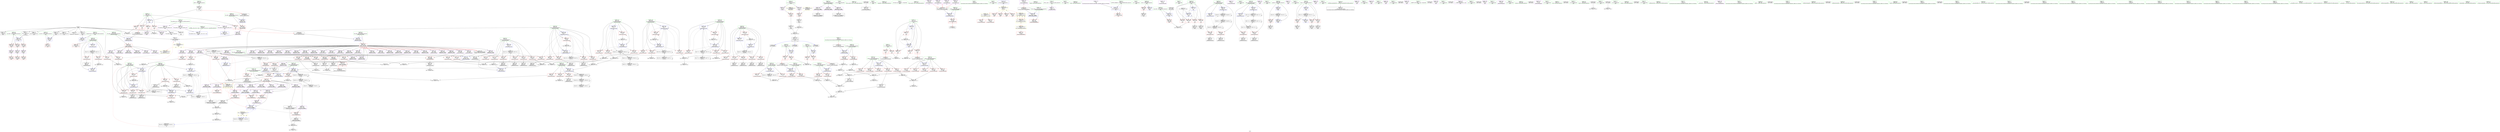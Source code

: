 digraph "SVFG" {
	label="SVFG";

	Node0x563bbcfd1bb0 [shape=record,color=grey,label="{NodeID: 0\nNullPtr}"];
	Node0x563bbcfd1bb0 -> Node0x563bbcffdda0[style=solid];
	Node0x563bbcfd1bb0 -> Node0x563bbcffdea0[style=solid];
	Node0x563bbcfd1bb0 -> Node0x563bbcffdf70[style=solid];
	Node0x563bbcfd1bb0 -> Node0x563bbcffe040[style=solid];
	Node0x563bbcfd1bb0 -> Node0x563bbcffe110[style=solid];
	Node0x563bbcfd1bb0 -> Node0x563bbcffe1e0[style=solid];
	Node0x563bbcfd1bb0 -> Node0x563bbcffe2b0[style=solid];
	Node0x563bbcfd1bb0 -> Node0x563bbd002c20[style=solid];
	Node0x563bbcfd1bb0 -> Node0x563bbd003fd0[style=solid];
	Node0x563bbcfd1bb0 -> Node0x563bbd01fb90[style=solid];
	Node0x563bbcfd1bb0 -> Node0x563bbd020d90[style=solid];
	Node0x563bbcfd1bb0 -> Node0x563bbd021090[style=solid];
	Node0x563bbd01e810 [shape=record,color=grey,label="{NodeID: 609\n805 = Binary(803, 804, )\n}"];
	Node0x563bbd01e810 -> Node0x563bbd01e990[style=solid];
	Node0x563bbd004cd0 [shape=record,color=blue,label="{NodeID: 443\n473\<--140\ny31\<--\n_ZN6solver5solveEv\n}"];
	Node0x563bbd004cd0 -> Node0x563bbd0371d0[style=dashed];
	Node0x563bbd0081b0 [shape=record,color=red,label="{NodeID: 277\n136\<--117\n\<--C.addr\n_Z12print_statusiiddi\n}"];
	Node0x563bbd0081b0 -> Node0x563bbd01ce90[style=solid];
	Node0x563bbcff85e0 [shape=record,color=green,label="{NodeID: 111\n778\<--779\nargs\<--args_field_insensitive\n_ZN6solver6printfEPKcz\n}"];
	Node0x563bbcff85e0 -> Node0x563bbd006610[style=solid];
	Node0x563bbcff85e0 -> Node0x563bbd0066e0[style=solid];
	Node0x563bbcff85e0 -> Node0x563bbd0067b0[style=solid];
	Node0x563bbd04d2e0 [shape=record,color=black,label="{NodeID: 720\nMR_18V_2 = PHI(MR_18V_1, MR_18V_3, )\npts\{126 \}\n}"];
	Node0x563bbd001f30 [shape=record,color=red,label="{NodeID: 388\n668\<--667\n\<--arrayidx82\n_ZN6solver5solveEv\n}"];
	Node0x563bbd001f30 -> Node0x563bbcffff50[style=solid];
	Node0x563bbcffd500 [shape=record,color=purple,label="{NodeID: 222\n545\<--488\narrayidx20\<--this1\n_ZN6solver5solveEv\n}"];
	Node0x563bbcffd500 -> Node0x563bbd004720[style=solid];
	Node0x563bbcff9920 [shape=record,color=green,label="{NodeID: 56\n117\<--118\nC.addr\<--C.addr_field_insensitive\n_Z12print_statusiiddi\n}"];
	Node0x563bbcff9920 -> Node0x563bbd0080e0[style=solid];
	Node0x563bbcff9920 -> Node0x563bbd0081b0[style=solid];
	Node0x563bbcff9920 -> Node0x563bbd008280[style=solid];
	Node0x563bbcff9920 -> Node0x563bbd008350[style=solid];
	Node0x563bbcff9920 -> Node0x563bbd008420[style=solid];
	Node0x563bbcff9920 -> Node0x563bbd002df0[style=solid];
	Node0x563bbd00af30 [shape=record,color=red,label="{NodeID: 333\n563\<--463\n\<--x\n_ZN6solver5solveEv\n}"];
	Node0x563bbd00af30 -> Node0x563bbcfff800[style=solid];
	Node0x563bbd000770 [shape=record,color=black,label="{NodeID: 167\n804\<--802\nsub.ptr.rhs.cast\<--arraydecay8\n_ZN6solver6printfEPKcz\n}"];
	Node0x563bbd000770 -> Node0x563bbd01e810[style=solid];
	Node0x563bbcfd13a0 [shape=record,color=green,label="{NodeID: 1\n7\<--1\n__dso_handle\<--dummyObj\nGlob }"];
	Node0x563bbd01e990 [shape=record,color=grey,label="{NodeID: 610\n806 = Binary(807, 805, )\n}"];
	Node0x563bbd01e990 -> Node0x563bbd01ec90[style=solid];
	Node0x563bbd004da0 [shape=record,color=blue,label="{NodeID: 444\n475\<--140\nx36\<--\n_ZN6solver5solveEv\n}"];
	Node0x563bbd004da0 -> Node0x563bbd00bea0[style=dashed];
	Node0x563bbd004da0 -> Node0x563bbd00bf70[style=dashed];
	Node0x563bbd004da0 -> Node0x563bbd00c040[style=dashed];
	Node0x563bbd004da0 -> Node0x563bbd00c110[style=dashed];
	Node0x563bbd004da0 -> Node0x563bbd00c1e0[style=dashed];
	Node0x563bbd004da0 -> Node0x563bbd00c2b0[style=dashed];
	Node0x563bbd004da0 -> Node0x563bbd005690[style=dashed];
	Node0x563bbd004da0 -> Node0x563bbd0376d0[style=dashed];
	Node0x563bbd008280 [shape=record,color=red,label="{NodeID: 278\n154\<--117\n\<--C.addr\n_Z12print_statusiiddi\n}"];
	Node0x563bbcff86b0 [shape=record,color=green,label="{NodeID: 112\n795\<--796\nllvm.va_start\<--llvm.va_start_field_insensitive\n}"];
	Node0x563bbd002000 [shape=record,color=red,label="{NodeID: 389\n685\<--684\n\<--arrayidx94\n_ZN6solver5solveEv\n}"];
	Node0x563bbd002000 -> Node0x563bbd0001c0[style=solid];
	Node0x563bbcffd5d0 [shape=record,color=purple,label="{NodeID: 223\n557\<--488\nrot23\<--this1\n_ZN6solver5solveEv\n}"];
	Node0x563bbcff99f0 [shape=record,color=green,label="{NodeID: 57\n119\<--120\nt0.addr\<--t0.addr_field_insensitive\n_Z12print_statusiiddi\n}"];
	Node0x563bbcff99f0 -> Node0x563bbd0084f0[style=solid];
	Node0x563bbcff99f0 -> Node0x563bbd0085c0[style=solid];
	Node0x563bbcff99f0 -> Node0x563bbd002ec0[style=solid];
	Node0x563bbd03bcd0 [shape=record,color=black,label="{NodeID: 666\nMR_57V_3 = PHI(MR_57V_4, MR_57V_2, )\npts\{432 \}\n}"];
	Node0x563bbd03bcd0 -> Node0x563bbd00a7e0[style=dashed];
	Node0x563bbd03bcd0 -> Node0x563bbd00a8b0[style=dashed];
	Node0x563bbd03bcd0 -> Node0x563bbd00a980[style=dashed];
	Node0x563bbd03bcd0 -> Node0x563bbd004240[style=dashed];
	Node0x563bbd00b000 [shape=record,color=red,label="{NodeID: 334\n570\<--463\n\<--x\n_ZN6solver5solveEv\n}"];
	Node0x563bbd00b000 -> Node0x563bbd01dd90[style=solid];
	Node0x563bbd000840 [shape=record,color=black,label="{NodeID: 168\n817\<--812\nidx.ext\<--call\n_ZN6solver6printfEPKcz\n}"];
	Node0x563bbcfd1430 [shape=record,color=green,label="{NodeID: 2\n8\<--1\n.str\<--dummyObj\nGlob }"];
	Node0x563bbd01eb10 [shape=record,color=grey,label="{NodeID: 611\n173 = Binary(171, 172, )\n}"];
	Node0x563bbd01eb10 -> Node0x563bbd01ee10[style=solid];
	Node0x563bbd004e70 [shape=record,color=blue,label="{NodeID: 445\n477\<--539\ndy\<--\n_ZN6solver5solveEv\n}"];
	Node0x563bbd004e70 -> Node0x563bbd00c380[style=dashed];
	Node0x563bbd004e70 -> Node0x563bbd00c450[style=dashed];
	Node0x563bbd004e70 -> Node0x563bbd00c520[style=dashed];
	Node0x563bbd004e70 -> Node0x563bbd00c5f0[style=dashed];
	Node0x563bbd004e70 -> Node0x563bbd0055c0[style=dashed];
	Node0x563bbd004e70 -> Node0x563bbd03f3d0[style=dashed];
	Node0x563bbd008350 [shape=record,color=red,label="{NodeID: 279\n164\<--117\n\<--C.addr\n_Z12print_statusiiddi\n}"];
	Node0x563bbcff87b0 [shape=record,color=green,label="{NodeID: 113\n813\<--814\nvsnprintf\<--vsnprintf_field_insensitive\n}"];
	Node0x563bbd0020d0 [shape=record,color=red,label="{NodeID: 390\n763\<--757\nthis1\<--this.addr\n_ZN6solver4putsEPKc\n|{<s0>35}}"];
	Node0x563bbd0020d0:s0 -> Node0x563bbd0821d0[style=solid,color=red];
	Node0x563bbcffd6a0 [shape=record,color=purple,label="{NodeID: 224\n562\<--488\narrayidx26\<--this1\n_ZN6solver5solveEv\n}"];
	Node0x563bbcff9ac0 [shape=record,color=green,label="{NodeID: 58\n121\<--122\nt1.addr\<--t1.addr_field_insensitive\n_Z12print_statusiiddi\n}"];
	Node0x563bbcff9ac0 -> Node0x563bbd008690[style=solid];
	Node0x563bbcff9ac0 -> Node0x563bbd008760[style=solid];
	Node0x563bbcff9ac0 -> Node0x563bbd002f90[style=solid];
	Node0x563bbd00b0d0 [shape=record,color=red,label="{NodeID: 335\n537\<--465\n\<--ty\n_ZN6solver5solveEv\n}"];
	Node0x563bbd00b0d0 -> Node0x563bbcfff590[style=solid];
	Node0x563bbd00b0d0 -> Node0x563bbd01e090[style=solid];
	Node0x563bbd000910 [shape=record,color=black,label="{NodeID: 169\n821\<--820\narraydecay1112\<--arraydecay11\n_ZN6solver6printfEPKcz\n}"];
	Node0x563bbcfd0500 [shape=record,color=green,label="{NodeID: 3\n12\<--1\n_ZZ12print_statusiiddiE1L\<--dummyObj\nGlob }"];
	Node0x563bbd01ec90 [shape=record,color=grey,label="{NodeID: 612\n808 = Binary(809, 806, )\n}"];
	Node0x563bbd004f40 [shape=record,color=blue,label="{NodeID: 446\n479\<--140\ndx\<--\n_ZN6solver5solveEv\n}"];
	Node0x563bbd004f40 -> Node0x563bbd00c6c0[style=dashed];
	Node0x563bbd004f40 -> Node0x563bbd00c790[style=dashed];
	Node0x563bbd004f40 -> Node0x563bbd00c860[style=dashed];
	Node0x563bbd004f40 -> Node0x563bbd00c930[style=dashed];
	Node0x563bbd004f40 -> Node0x563bbd004f40[style=dashed];
	Node0x563bbd004f40 -> Node0x563bbd0054f0[style=dashed];
	Node0x563bbd004f40 -> Node0x563bbd03f8d0[style=dashed];
	Node0x563bbd008420 [shape=record,color=red,label="{NodeID: 280\n181\<--117\n\<--C.addr\n_Z12print_statusiiddi\n}"];
	Node0x563bbd008420 -> Node0x563bbcffe7c0[style=solid];
	Node0x563bbcff88b0 [shape=record,color=green,label="{NodeID: 114\n823\<--824\nllvm.va_end\<--llvm.va_end_field_insensitive\n}"];
	Node0x563bbd0021a0 [shape=record,color=red,label="{NodeID: 391\n764\<--759\n\<--s.addr\n_ZN6solver4putsEPKc\n|{<s0>35}}"];
	Node0x563bbd0021a0:s0 -> Node0x563bbd0823f0[style=solid,color=red];
	Node0x563bbcffd770 [shape=record,color=purple,label="{NodeID: 225\n565\<--488\narrayidx28\<--this1\n_ZN6solver5solveEv\n}"];
	Node0x563bbcffd770 -> Node0x563bbd004990[style=solid];
	Node0x563bbcff9b90 [shape=record,color=green,label="{NodeID: 59\n123\<--124\nnth.addr\<--nth.addr_field_insensitive\n_Z12print_statusiiddi\n}"];
	Node0x563bbcff9b90 -> Node0x563bbd008830[style=solid];
	Node0x563bbcff9b90 -> Node0x563bbd008900[style=solid];
	Node0x563bbcff9b90 -> Node0x563bbd003060[style=solid];
	Node0x563bbd00b1a0 [shape=record,color=red,label="{NodeID: 336\n554\<--465\n\<--ty\n_ZN6solver5solveEv\n}"];
	Node0x563bbd00b1a0 -> Node0x563bbd021c90[style=solid];
	Node0x563bbd0009e0 [shape=record,color=black,label="{NodeID: 170\n829\<--826\nsub.ptr.lhs.cast16\<--\n_ZN6solver6printfEPKcz\n}"];
	Node0x563bbd0009e0 -> Node0x563bbd01f590[style=solid];
	Node0x563bbcfd0590 [shape=record,color=green,label="{NodeID: 4\n13\<--1\n\<--dummyObj\nCan only get source location for instruction, argument, global var or function.}"];
	Node0x563bbd01ee10 [shape=record,color=grey,label="{NodeID: 613\n180 = Binary(173, 179, )\n}"];
	Node0x563bbd01ee10 -> Node0x563bbd01e510[style=solid];
	Node0x563bbd005010 [shape=record,color=blue,label="{NodeID: 447\n481\<--140\nk\<--\n_ZN6solver5solveEv\n}"];
	Node0x563bbd005010 -> Node0x563bbd00ca00[style=dashed];
	Node0x563bbd005010 -> Node0x563bbd00cad0[style=dashed];
	Node0x563bbd005010 -> Node0x563bbd00cba0[style=dashed];
	Node0x563bbd005010 -> Node0x563bbd00cc70[style=dashed];
	Node0x563bbd005010 -> Node0x563bbd005280[style=dashed];
	Node0x563bbd005010 -> Node0x563bbd0446e0[style=dashed];
	Node0x563bbd0084f0 [shape=record,color=red,label="{NodeID: 281\n166\<--119\n\<--t0.addr\n_Z12print_statusiiddi\n}"];
	Node0x563bbd0084f0 -> Node0x563bbd01c890[style=solid];
	Node0x563bbcffdca0 [shape=record,color=green,label="{NodeID: 115\n57\<--849\n_GLOBAL__sub_I_iwi_0_1.cpp\<--_GLOBAL__sub_I_iwi_0_1.cpp_field_insensitive\n}"];
	Node0x563bbcffdca0 -> Node0x563bbd002b20[style=solid];
	Node0x563bbd002270 [shape=record,color=red,label="{NodeID: 392\n782\<--774\nthis1\<--this.addr\n_ZN6solver6printfEPKcz\n}"];
	Node0x563bbd002270 -> Node0x563bbd006880[style=solid];
	Node0x563bbd002270 -> Node0x563bbd006950[style=solid];
	Node0x563bbd002270 -> Node0x563bbd006a20[style=solid];
	Node0x563bbd002270 -> Node0x563bbd006af0[style=solid];
	Node0x563bbd002270 -> Node0x563bbd006bc0[style=solid];
	Node0x563bbd002270 -> Node0x563bbd006c90[style=solid];
	Node0x563bbd002270 -> Node0x563bbd006d60[style=solid];
	Node0x563bbd002270 -> Node0x563bbd006e30[style=solid];
	Node0x563bbd002270 -> Node0x563bbd006f00[style=solid];
	Node0x563bbd002270 -> Node0x563bbd006fd0[style=solid];
	Node0x563bbd002270 -> Node0x563bbd0070a0[style=solid];
	Node0x563bbd002270 -> Node0x563bbd007170[style=solid];
	Node0x563bbcffd840 [shape=record,color=purple,label="{NodeID: 226\n579\<--488\nN33\<--this1\n_ZN6solver5solveEv\n}"];
	Node0x563bbcffd840 -> Node0x563bbd00d630[style=solid];
	Node0x563bbcff9c60 [shape=record,color=green,label="{NodeID: 60\n125\<--126\nt\<--t_field_insensitive\n_Z12print_statusiiddi\n}"];
	Node0x563bbcff9c60 -> Node0x563bbd0089d0[style=solid];
	Node0x563bbcff9c60 -> Node0x563bbd008aa0[style=solid];
	Node0x563bbcff9c60 -> Node0x563bbd003130[style=solid];
	Node0x563bbd03cbd0 [shape=record,color=black,label="{NodeID: 669\nMR_49V_4 = PHI(MR_49V_6, MR_49V_1, )\npts\{323 \}\n|{<s0>19}}"];
	Node0x563bbd03cbd0:s0 -> Node0x563bbd003fd0[style=dashed,color=red];
	Node0x563bbd00b270 [shape=record,color=red,label="{NodeID: 337\n558\<--465\n\<--ty\n_ZN6solver5solveEv\n}"];
	Node0x563bbd00b270 -> Node0x563bbcfff730[style=solid];
	Node0x563bbd00b270 -> Node0x563bbd01da90[style=solid];
	Node0x563bbd000ab0 [shape=record,color=black,label="{NodeID: 171\n830\<--828\nsub.ptr.rhs.cast17\<--arraydecay15\n_ZN6solver6printfEPKcz\n}"];
	Node0x563bbd000ab0 -> Node0x563bbd01f590[style=solid];
	Node0x563bbcfd0620 [shape=record,color=green,label="{NodeID: 5\n14\<--1\nstderr\<--dummyObj\nGlob }"];
	Node0x563bbd00e3e0 [shape=record,color=yellow,style=double,label="{NodeID: 780\n6V_1 = ENCHI(MR_6V_0)\npts\{1 \}\nFun[_ZN6solver6printfEPKcz]}"];
	Node0x563bbd00e3e0 -> Node0x563bbd007a60[style=dashed];
	Node0x563bbd01ef90 [shape=record,color=grey,label="{NodeID: 614\n178 = Binary(174, 177, )\n}"];
	Node0x563bbd01ef90 -> Node0x563bbcffe6f0[style=solid];
	Node0x563bbd0050e0 [shape=record,color=blue,label="{NodeID: 448\n483\<--627\ntx\<--add\n_ZN6solver5solveEv\n}"];
	Node0x563bbd0050e0 -> Node0x563bbd00cd40[style=dashed];
	Node0x563bbd0050e0 -> Node0x563bbd00ce10[style=dashed];
	Node0x563bbd0050e0 -> Node0x563bbd00cee0[style=dashed];
	Node0x563bbd0050e0 -> Node0x563bbd0050e0[style=dashed];
	Node0x563bbd0050e0 -> Node0x563bbd044be0[style=dashed];
	Node0x563bbd0085c0 [shape=record,color=red,label="{NodeID: 282\n169\<--119\n\<--t0.addr\n_Z12print_statusiiddi\n}"];
	Node0x563bbd0085c0 -> Node0x563bbd01cb90[style=solid];
	Node0x563bbcffdda0 [shape=record,color=black,label="{NodeID: 116\n2\<--3\ndummyVal\<--dummyVal\n}"];
	Node0x563bbd002340 [shape=record,color=red,label="{NodeID: 393\n810\<--776\n\<--format.addr\n_ZN6solver6printfEPKcz\n}"];
	Node0x563bbcffd910 [shape=record,color=purple,label="{NodeID: 227\n586\<--488\nN38\<--this1\n_ZN6solver5solveEv\n}"];
	Node0x563bbcffd910 -> Node0x563bbd00d700[style=solid];
	Node0x563bbcff9d30 [shape=record,color=green,label="{NodeID: 61\n157\<--158\nfprintf\<--fprintf_field_insensitive\n}"];
	Node0x563bbd00b340 [shape=record,color=red,label="{NodeID: 338\n513\<--467\n\<--y\n_ZN6solver5solveEv\n}"];
	Node0x563bbd00b340 -> Node0x563bbd01fe90[style=solid];
	Node0x563bbd000b80 [shape=record,color=purple,label="{NodeID: 172\n66\<--4\n\<--_ZStL8__ioinit\n__cxx_global_var_init\n}"];
	Node0x563bbcfdb370 [shape=record,color=green,label="{NodeID: 6\n15\<--1\n.str.1\<--dummyObj\nGlob }"];
	Node0x563bbd01f110 [shape=record,color=grey,label="{NodeID: 615\n177 = Binary(176, 148, )\n}"];
	Node0x563bbd01f110 -> Node0x563bbd01ef90[style=solid];
	Node0x563bbd0051b0 [shape=record,color=blue,label="{NodeID: 449\n485\<--633\nty59\<--add61\n_ZN6solver5solveEv\n}"];
	Node0x563bbd0051b0 -> Node0x563bbd00cfb0[style=dashed];
	Node0x563bbd0051b0 -> Node0x563bbd00d080[style=dashed];
	Node0x563bbd0051b0 -> Node0x563bbd00d150[style=dashed];
	Node0x563bbd0051b0 -> Node0x563bbd0051b0[style=dashed];
	Node0x563bbd0051b0 -> Node0x563bbd0450e0[style=dashed];
	Node0x563bbd008690 [shape=record,color=red,label="{NodeID: 283\n168\<--121\n\<--t1.addr\n_Z12print_statusiiddi\n}"];
	Node0x563bbd008690 -> Node0x563bbd01cb90[style=solid];
	Node0x563bbcffdea0 [shape=record,color=black,label="{NodeID: 117\n198\<--3\nargv\<--dummyVal\nmain\n1st arg main }"];
	Node0x563bbcffdea0 -> Node0x563bbd0033a0[style=solid];
	Node0x563bbd002410 [shape=record,color=red,label="{NodeID: 394\n784\<--783\n\<--out_p\n_ZN6solver6printfEPKcz\n}"];
	Node0x563bbd002410 -> Node0x563bbd020d90[style=solid];
	Node0x563bbcffd9e0 [shape=record,color=purple,label="{NodeID: 228\n590\<--488\nrot41\<--this1\n_ZN6solver5solveEv\n}"];
	Node0x563bbcff9e30 [shape=record,color=green,label="{NodeID: 62\n194\<--195\nmain\<--main_field_insensitive\n}"];
	Node0x563bbd00b410 [shape=record,color=red,label="{NodeID: 339\n520\<--467\n\<--y\n_ZN6solver5solveEv\n}"];
	Node0x563bbd00b410 -> Node0x563bbcfff250[style=solid];
	Node0x563bbd000c50 [shape=record,color=purple,label="{NodeID: 173\n9\<--8\n\<--.str\nCan only get source location for instruction, argument, global var or function.}"];
	Node0x563bbd000c50 -> Node0x563bbd002820[style=solid];
	Node0x563bbcfdb400 [shape=record,color=green,label="{NodeID: 7\n17\<--1\n.str.2\<--dummyObj\nGlob }"];
	Node0x563bbd01f290 [shape=record,color=grey,label="{NodeID: 616\n176 = Binary(175, 146, )\n}"];
	Node0x563bbd01f290 -> Node0x563bbd01f110[style=solid];
	Node0x563bbd005280 [shape=record,color=blue,label="{NodeID: 450\n481\<--675\nk\<--inc88\n_ZN6solver5solveEv\n}"];
	Node0x563bbd005280 -> Node0x563bbd00ca00[style=dashed];
	Node0x563bbd005280 -> Node0x563bbd00cad0[style=dashed];
	Node0x563bbd005280 -> Node0x563bbd00cba0[style=dashed];
	Node0x563bbd005280 -> Node0x563bbd00cc70[style=dashed];
	Node0x563bbd005280 -> Node0x563bbd005280[style=dashed];
	Node0x563bbd005280 -> Node0x563bbd0446e0[style=dashed];
	Node0x563bbd008760 [shape=record,color=red,label="{NodeID: 284\n172\<--121\n\<--t1.addr\n_Z12print_statusiiddi\n}"];
	Node0x563bbd008760 -> Node0x563bbd01eb10[style=solid];
	Node0x563bbcffdf70 [shape=record,color=black,label="{NodeID: 118\n344\<--3\n\<--dummyVal\nmain\n}"];
	Node0x563bbd0024e0 [shape=record,color=red,label="{NodeID: 395\n798\<--797\n\<--out_p5\n_ZN6solver6printfEPKcz\n}"];
	Node0x563bbcffdab0 [shape=record,color=purple,label="{NodeID: 229\n593\<--488\narrayidx43\<--this1\n_ZN6solver5solveEv\n}"];
	Node0x563bbcff9f30 [shape=record,color=green,label="{NodeID: 63\n199\<--200\nretval\<--retval_field_insensitive\nmain\n}"];
	Node0x563bbcff9f30 -> Node0x563bbd008b70[style=solid];
	Node0x563bbcff9f30 -> Node0x563bbd003200[style=solid];
	Node0x563bbd00b4e0 [shape=record,color=red,label="{NodeID: 340\n532\<--467\n\<--y\n_ZN6solver5solveEv\n}"];
	Node0x563bbd00b4e0 -> Node0x563bbcfff4c0[style=solid];
	Node0x563bbd000d50 [shape=record,color=purple,label="{NodeID: 174\n155\<--15\n\<--.str.1\n_Z12print_statusiiddi\n}"];
	Node0x563bbcfdb4c0 [shape=record,color=green,label="{NodeID: 8\n19\<--1\n.str.3\<--dummyObj\nGlob }"];
	Node0x563bbd01f410 [shape=record,color=grey,label="{NodeID: 617\n275 = Binary(274, 146, )\n}"];
	Node0x563bbd01f410 -> Node0x563bbd003880[style=solid];
	Node0x563bbd005350 [shape=record,color=blue,label="{NodeID: 451\n469\<--249\nred\<--\n_ZN6solver5solveEv\n}"];
	Node0x563bbd005350 -> Node0x563bbd036ab0[style=dashed];
	Node0x563bbd008830 [shape=record,color=red,label="{NodeID: 285\n144\<--123\n\<--nth.addr\n_Z12print_statusiiddi\n}"];
	Node0x563bbd008830 -> Node0x563bbd01be10[style=solid];
	Node0x563bbcffe040 [shape=record,color=black,label="{NodeID: 119\n345\<--3\n\<--dummyVal\nmain\n}"];
	Node0x563bbcffe040 -> Node0x563bbd003c90[style=solid];
	Node0x563bbd0025b0 [shape=record,color=red,label="{NodeID: 396\n800\<--799\n\<--out_p6\n_ZN6solver6printfEPKcz\n}"];
	Node0x563bbd0025b0 -> Node0x563bbd0006a0[style=solid];
	Node0x563bbcffdb80 [shape=record,color=purple,label="{NodeID: 230\n596\<--488\narrayidx45\<--this1\n_ZN6solver5solveEv\n}"];
	Node0x563bbcffdb80 -> Node0x563bbd00d7d0[style=solid];
	Node0x563bbcffa000 [shape=record,color=green,label="{NodeID: 64\n201\<--202\nargc.addr\<--argc.addr_field_insensitive\nmain\n}"];
	Node0x563bbcffa000 -> Node0x563bbd008c40[style=solid];
	Node0x563bbcffa000 -> Node0x563bbd0032d0[style=solid];
	Node0x563bbd00b5b0 [shape=record,color=red,label="{NodeID: 341\n549\<--467\n\<--y\n_ZN6solver5solveEv\n}"];
	Node0x563bbd00b5b0 -> Node0x563bbd01e690[style=solid];
	Node0x563bbd000e20 [shape=record,color=purple,label="{NodeID: 175\n185\<--17\n\<--.str.2\n_Z12print_statusiiddi\n}"];
	Node0x563bbcfdb580 [shape=record,color=green,label="{NodeID: 9\n21\<--1\n.str.4\<--dummyObj\nGlob }"];
	Node0x563bbd01f590 [shape=record,color=grey,label="{NodeID: 618\n831 = Binary(829, 830, )\n}"];
	Node0x563bbd01f590 -> Node0x563bbd022110[style=solid];
	Node0x563bbd005420 [shape=record,color=blue,label="{NodeID: 452\n471\<--249\nblue\<--\n_ZN6solver5solveEv\n}"];
	Node0x563bbd005420 -> Node0x563bbd043d10[style=dashed];
	Node0x563bbd008900 [shape=record,color=red,label="{NodeID: 286\n175\<--123\n\<--nth.addr\n_Z12print_statusiiddi\n}"];
	Node0x563bbd008900 -> Node0x563bbd01f290[style=solid];
	Node0x563bbcffe110 [shape=record,color=black,label="{NodeID: 120\n347\<--3\n\<--dummyVal\nmain\n}"];
	Node0x563bbcffe110 -> Node0x563bbd003d60[style=solid];
	Node0x563bbd002680 [shape=record,color=red,label="{NodeID: 397\n816\<--815\n\<--out_p10\n_ZN6solver6printfEPKcz\n}"];
	Node0x563bbd002680 -> Node0x563bbd0073e0[style=solid];
	Node0x563bbd005c50 [shape=record,color=purple,label="{NodeID: 231\n619\<--488\nK\<--this1\n_ZN6solver5solveEv\n}"];
	Node0x563bbd005c50 -> Node0x563bbd001bf0[style=solid];
	Node0x563bbcffa0d0 [shape=record,color=green,label="{NodeID: 65\n203\<--204\nargv.addr\<--argv.addr_field_insensitive\nmain\n}"];
	Node0x563bbcffa0d0 -> Node0x563bbd008d10[style=solid];
	Node0x563bbcffa0d0 -> Node0x563bbd008de0[style=solid];
	Node0x563bbcffa0d0 -> Node0x563bbd008eb0[style=solid];
	Node0x563bbcffa0d0 -> Node0x563bbd0033a0[style=solid];
	Node0x563bbd00b680 [shape=record,color=red,label="{NodeID: 342\n717\<--469\n\<--red\n_ZN6solver5solveEv\n}"];
	Node0x563bbd00b680 -> Node0x563bbd000290[style=solid];
	Node0x563bbd000ef0 [shape=record,color=purple,label="{NodeID: 176\n242\<--19\n\<--.str.3\nmain\n}"];
	Node0x563bbcfda010 [shape=record,color=green,label="{NodeID: 10\n23\<--1\n.str.5\<--dummyObj\nGlob }"];
	Node0x563bbd01f710 [shape=record,color=grey,label="{NodeID: 619\n675 = Binary(674, 146, )\n}"];
	Node0x563bbd01f710 -> Node0x563bbd005280[style=solid];
	Node0x563bbd0054f0 [shape=record,color=blue,label="{NodeID: 453\n479\<--698\ndx\<--inc101\n_ZN6solver5solveEv\n}"];
	Node0x563bbd0054f0 -> Node0x563bbd00c6c0[style=dashed];
	Node0x563bbd0054f0 -> Node0x563bbd00c790[style=dashed];
	Node0x563bbd0054f0 -> Node0x563bbd00c860[style=dashed];
	Node0x563bbd0054f0 -> Node0x563bbd00c930[style=dashed];
	Node0x563bbd0054f0 -> Node0x563bbd004f40[style=dashed];
	Node0x563bbd0054f0 -> Node0x563bbd0054f0[style=dashed];
	Node0x563bbd0054f0 -> Node0x563bbd03f8d0[style=dashed];
	Node0x563bbd0089d0 [shape=record,color=red,label="{NodeID: 287\n165\<--125\n\<--t\n_Z12print_statusiiddi\n}"];
	Node0x563bbd0089d0 -> Node0x563bbd01c890[style=solid];
	Node0x563bbcffe1e0 [shape=record,color=black,label="{NodeID: 121\n393\<--3\nlpad.val\<--dummyVal\nmain\n}"];
	Node0x563bbd002750 [shape=record,color=red,label="{NodeID: 398\n826\<--825\n\<--out_p13\n_ZN6solver6printfEPKcz\n}"];
	Node0x563bbd002750 -> Node0x563bbd0009e0[style=solid];
	Node0x563bbd005d20 [shape=record,color=purple,label="{NodeID: 232\n638\<--488\nN63\<--this1\n_ZN6solver5solveEv\n}"];
	Node0x563bbd005d20 -> Node0x563bbd001cc0[style=solid];
	Node0x563bbcffa1a0 [shape=record,color=green,label="{NodeID: 66\n205\<--206\nparallel\<--parallel_field_insensitive\nmain\n}"];
	Node0x563bbcffa1a0 -> Node0x563bbd008f80[style=solid];
	Node0x563bbcffa1a0 -> Node0x563bbd003470[style=solid];
	Node0x563bbcffa1a0 -> Node0x563bbd0036e0[style=solid];
	Node0x563bbd03e9d0 [shape=record,color=black,label="{NodeID: 675\nMR_69V_11 = PHI(MR_69V_5, MR_69V_4, )\npts\{470 \}\n}"];
	Node0x563bbd03e9d0 -> Node0x563bbd036be0[style=dashed];
	Node0x563bbd03e9d0 -> Node0x563bbd03e9d0[style=dashed];
	Node0x563bbd03e9d0 -> Node0x563bbd036ab0[style=dashed];
	Node0x563bbd00b750 [shape=record,color=red,label="{NodeID: 343\n728\<--469\n\<--red\n_ZN6solver5solveEv\n}"];
	Node0x563bbd00b750 -> Node0x563bbd000430[style=solid];
	Node0x563bbd000fc0 [shape=record,color=purple,label="{NodeID: 177\n256\<--21\n\<--.str.4\nmain\n}"];
	Node0x563bbcfda0d0 [shape=record,color=green,label="{NodeID: 11\n25\<--1\n.str.6\<--dummyObj\nGlob }"];
	Node0x563bbd042480 [shape=record,color=yellow,style=double,label="{NodeID: 786\n49V_1 = ENCHI(MR_49V_0)\npts\{323 \}\nFun[_ZN6solver5inputEv]}"];
	Node0x563bbd042480 -> Node0x563bbd00aa50[style=dashed];
	Node0x563bbd01f890 [shape=record,color=grey,label="{NodeID: 620\n649 = cmp(647, 648, )\n}"];
	Node0x563bbd0055c0 [shape=record,color=blue,label="{NodeID: 454\n477\<--703\ndy\<--inc104\n_ZN6solver5solveEv\n}"];
	Node0x563bbd0055c0 -> Node0x563bbd00c380[style=dashed];
	Node0x563bbd0055c0 -> Node0x563bbd00c450[style=dashed];
	Node0x563bbd0055c0 -> Node0x563bbd00c520[style=dashed];
	Node0x563bbd0055c0 -> Node0x563bbd00c5f0[style=dashed];
	Node0x563bbd0055c0 -> Node0x563bbd0055c0[style=dashed];
	Node0x563bbd0055c0 -> Node0x563bbd03f3d0[style=dashed];
	Node0x563bbd008aa0 [shape=record,color=red,label="{NodeID: 288\n171\<--125\n\<--t\n_Z12print_statusiiddi\n}"];
	Node0x563bbd008aa0 -> Node0x563bbd01eb10[style=solid];
	Node0x563bbcffe2b0 [shape=record,color=black,label="{NodeID: 122\n394\<--3\nlpad.val38\<--dummyVal\nmain\n}"];
	Node0x563bbd002820 [shape=record,color=blue,label="{NodeID: 399\n10\<--9\nOUTPUT_FORMAT\<--\nGlob }"];
	Node0x563bbd002820 -> Node0x563bbd0074b0[style=dashed];
	Node0x563bbd005df0 [shape=record,color=purple,label="{NodeID: 233\n646\<--488\nN68\<--this1\n_ZN6solver5solveEv\n}"];
	Node0x563bbd005df0 -> Node0x563bbd001d90[style=solid];
	Node0x563bbcffa270 [shape=record,color=green,label="{NodeID: 67\n207\<--208\nstatus\<--status_field_insensitive\nmain\n}"];
	Node0x563bbcffa270 -> Node0x563bbd009050[style=solid];
	Node0x563bbcffa270 -> Node0x563bbd009120[style=solid];
	Node0x563bbcffa270 -> Node0x563bbd0091f0[style=solid];
	Node0x563bbcffa270 -> Node0x563bbd003540[style=solid];
	Node0x563bbcffa270 -> Node0x563bbd0037b0[style=solid];
	Node0x563bbd03eed0 [shape=record,color=black,label="{NodeID: 676\nMR_71V_11 = PHI(MR_71V_5, MR_71V_4, )\npts\{472 \}\n}"];
	Node0x563bbd03eed0 -> Node0x563bbd036cd0[style=dashed];
	Node0x563bbd03eed0 -> Node0x563bbd03eed0[style=dashed];
	Node0x563bbd03eed0 -> Node0x563bbd043d10[style=dashed];
	Node0x563bbd00b820 [shape=record,color=red,label="{NodeID: 344\n720\<--471\n\<--blue\n_ZN6solver5solveEv\n}"];
	Node0x563bbd00b820 -> Node0x563bbd000360[style=solid];
	Node0x563bbd001090 [shape=record,color=purple,label="{NodeID: 178\n266\<--23\n\<--.str.5\nmain\n}"];
	Node0x563bbcfda190 [shape=record,color=green,label="{NodeID: 12\n27\<--1\n.str.7\<--dummyObj\nGlob }"];
	Node0x563bbd01fa10 [shape=record,color=grey,label="{NodeID: 621\n502 = cmp(499, 501, )\n}"];
	Node0x563bbd005690 [shape=record,color=blue,label="{NodeID: 455\n475\<--709\nx36\<--inc108\n_ZN6solver5solveEv\n}"];
	Node0x563bbd005690 -> Node0x563bbd00bea0[style=dashed];
	Node0x563bbd005690 -> Node0x563bbd00bf70[style=dashed];
	Node0x563bbd005690 -> Node0x563bbd00c040[style=dashed];
	Node0x563bbd005690 -> Node0x563bbd00c110[style=dashed];
	Node0x563bbd005690 -> Node0x563bbd00c1e0[style=dashed];
	Node0x563bbd005690 -> Node0x563bbd00c2b0[style=dashed];
	Node0x563bbd005690 -> Node0x563bbd005690[style=dashed];
	Node0x563bbd005690 -> Node0x563bbd0376d0[style=dashed];
	Node0x563bbd008b70 [shape=record,color=red,label="{NodeID: 289\n389\<--199\n\<--retval\nmain\n}"];
	Node0x563bbd008b70 -> Node0x563bbcffef10[style=solid];
	Node0x563bbcffe380 [shape=record,color=black,label="{NodeID: 123\n68\<--69\n\<--_ZNSt8ios_base4InitD1Ev\nCan only get source location for instruction, argument, global var or function.}"];
	Node0x563bbd002920 [shape=record,color=blue,label="{NodeID: 400\n12\<--13\n_ZZ12print_statusiiddiE1L\<--\nGlob }"];
	Node0x563bbd002920 -> Node0x563bbcb0def0[style=dashed];
	Node0x563bbd005ec0 [shape=record,color=purple,label="{NodeID: 234\n652\<--488\nrot72\<--this1\n_ZN6solver5solveEv\n}"];
	Node0x563bbcffa340 [shape=record,color=green,label="{NodeID: 68\n209\<--210\ni\<--i_field_insensitive\nmain\n}"];
	Node0x563bbcffa340 -> Node0x563bbd0092c0[style=solid];
	Node0x563bbcffa340 -> Node0x563bbd009390[style=solid];
	Node0x563bbcffa340 -> Node0x563bbd009460[style=solid];
	Node0x563bbcffa340 -> Node0x563bbd009530[style=solid];
	Node0x563bbcffa340 -> Node0x563bbd003610[style=solid];
	Node0x563bbcffa340 -> Node0x563bbd003880[style=solid];
	Node0x563bbd05e540 [shape=record,color=yellow,style=double,label="{NodeID: 843\n49V_5 = CSCHI(MR_49V_4)\npts\{323 \}\nCS[]|{<s0>22|<s1>23}}"];
	Node0x563bbd05e540:s0 -> Node0x563bbd042480[style=dashed,color=red];
	Node0x563bbd05e540:s1 -> Node0x563bbd0394d0[style=dashed,color=red];
	Node0x563bbd03f3d0 [shape=record,color=black,label="{NodeID: 677\nMR_77V_7 = PHI(MR_77V_5, MR_77V_3, )\npts\{478 \}\n}"];
	Node0x563bbd03f3d0 -> Node0x563bbd004e70[style=dashed];
	Node0x563bbd03f3d0 -> Node0x563bbd037bd0[style=dashed];
	Node0x563bbd03f3d0 -> Node0x563bbd03f3d0[style=dashed];
	Node0x563bbd00b8f0 [shape=record,color=red,label="{NodeID: 345\n734\<--471\n\<--blue\n_ZN6solver5solveEv\n}"];
	Node0x563bbd00b8f0 -> Node0x563bbd000500[style=solid];
	Node0x563bbd001160 [shape=record,color=purple,label="{NodeID: 179\n290\<--25\n\<--.str.6\nmain\n}"];
	Node0x563bbcfda250 [shape=record,color=green,label="{NodeID: 13\n29\<--1\n.str.8\<--dummyObj\nGlob }"];
	Node0x563bbd01fb90 [shape=record,color=grey,label="{NodeID: 622\n372 = cmp(371, 3, )\n}"];
	Node0x563bbd005760 [shape=record,color=blue,label="{NodeID: 456\n473\<--714\ny31\<--inc111\n_ZN6solver5solveEv\n}"];
	Node0x563bbd005760 -> Node0x563bbd0371d0[style=dashed];
	Node0x563bbd008c40 [shape=record,color=red,label="{NodeID: 290\n234\<--201\n\<--argc.addr\nmain\n}"];
	Node0x563bbd008c40 -> Node0x563bbd021b10[style=solid];
	Node0x563bbcffe480 [shape=record,color=black,label="{NodeID: 124\n96\<--95\nconv\<--\n_Z3secv\n}"];
	Node0x563bbcffe480 -> Node0x563bbd01cd10[style=solid];
	Node0x563bbd002a20 [shape=record,color=blue,label="{NodeID: 401\n853\<--56\nllvm.global_ctors_0\<--\nGlob }"];
	Node0x563bbd005f90 [shape=record,color=purple,label="{NodeID: 235\n655\<--488\narrayidx74\<--this1\n_ZN6solver5solveEv\n}"];
	Node0x563bbcffa410 [shape=record,color=green,label="{NodeID: 69\n211\<--212\nt0\<--t0_field_insensitive\nmain\n}"];
	Node0x563bbcffa410 -> Node0x563bbd009600[style=solid];
	Node0x563bbcffa410 -> Node0x563bbd0096d0[style=solid];
	Node0x563bbcffa410 -> Node0x563bbd003950[style=solid];
	Node0x563bbd03f8d0 [shape=record,color=black,label="{NodeID: 678\nMR_79V_8 = PHI(MR_79V_4, MR_79V_3, )\npts\{480 \}\n}"];
	Node0x563bbd03f8d0 -> Node0x563bbd004f40[style=dashed];
	Node0x563bbd03f8d0 -> Node0x563bbd0380d0[style=dashed];
	Node0x563bbd03f8d0 -> Node0x563bbd03f8d0[style=dashed];
	Node0x563bbd00b9c0 [shape=record,color=red,label="{NodeID: 346\n578\<--473\n\<--y31\n_ZN6solver5solveEv\n}"];
	Node0x563bbd00b9c0 -> Node0x563bbd020790[style=solid];
	Node0x563bbd001230 [shape=record,color=purple,label="{NodeID: 180\n293\<--27\n\<--.str.7\nmain\n}"];
	Node0x563bbcfda310 [shape=record,color=green,label="{NodeID: 14\n31\<--1\n.str.9\<--dummyObj\nGlob }"];
	Node0x563bbd01fd10 [shape=record,color=grey,label="{NodeID: 623\n150 = cmp(149, 140, )\n}"];
	Node0x563bbd005830 [shape=record,color=blue,label="{NodeID: 457\n757\<--755\nthis.addr\<--this\n_ZN6solver4putsEPKc\n}"];
	Node0x563bbd005830 -> Node0x563bbd0020d0[style=dashed];
	Node0x563bbd008d10 [shape=record,color=red,label="{NodeID: 291\n237\<--203\n\<--argv.addr\nmain\n}"];
	Node0x563bbd008d10 -> Node0x563bbd007240[style=solid];
	Node0x563bbcffe550 [shape=record,color=black,label="{NodeID: 125\n99\<--98\nconv1\<--\n_Z3secv\n}"];
	Node0x563bbcffe550 -> Node0x563bbd01d910[style=solid];
	Node0x563bbcb0def0 [shape=record,color=yellow,style=double,label="{NodeID: 734\n6V_1 = ENCHI(MR_6V_0)\npts\{1 \}\nFun[main]|{|<s4>17|<s5>23}}"];
	Node0x563bbcb0def0 -> Node0x563bbd007720[style=dashed];
	Node0x563bbcb0def0 -> Node0x563bbd0077f0[style=dashed];
	Node0x563bbcb0def0 -> Node0x563bbd0078c0[style=dashed];
	Node0x563bbcb0def0 -> Node0x563bbd007990[style=dashed];
	Node0x563bbcb0def0:s4 -> Node0x563bbd00dd90[style=dashed,color=red];
	Node0x563bbcb0def0:s5 -> Node0x563bbd053260[style=dashed,color=red];
	Node0x563bbd002b20 [shape=record,color=blue,label="{NodeID: 402\n854\<--57\nllvm.global_ctors_1\<--_GLOBAL__sub_I_iwi_0_1.cpp\nGlob }"];
	Node0x563bbd006060 [shape=record,color=purple,label="{NodeID: 236\n658\<--488\narrayidx76\<--this1\n_ZN6solver5solveEv\n}"];
	Node0x563bbd006060 -> Node0x563bbd001e60[style=solid];
	Node0x563bbcffa4e0 [shape=record,color=green,label="{NodeID: 70\n213\<--214\nt1\<--t1_field_insensitive\nmain\n}"];
	Node0x563bbcffa4e0 -> Node0x563bbd0097a0[style=solid];
	Node0x563bbcffa4e0 -> Node0x563bbd009870[style=solid];
	Node0x563bbcffa4e0 -> Node0x563bbd003a20[style=solid];
	Node0x563bbd05e800 [shape=record,color=yellow,style=double,label="{NodeID: 845\n49V_2 = CSCHI(MR_49V_1)\npts\{323 \}\nCS[]|{<s0>31|<s1>32|<s2>33|<s3>34}}"];
	Node0x563bbd05e800:s0 -> Node0x563bbd0464e0[style=dashed,color=blue];
	Node0x563bbd05e800:s1 -> Node0x563bbd0464e0[style=dashed,color=blue];
	Node0x563bbd05e800:s2 -> Node0x563bbd0464e0[style=dashed,color=blue];
	Node0x563bbd05e800:s3 -> Node0x563bbd0464e0[style=dashed,color=blue];
	Node0x563bbd03fdd0 [shape=record,color=black,label="{NodeID: 679\nMR_81V_10 = PHI(MR_81V_4, MR_81V_3, )\npts\{482 \}\n}"];
	Node0x563bbd03fdd0 -> Node0x563bbd0385d0[style=dashed];
	Node0x563bbd03fdd0 -> Node0x563bbd03fdd0[style=dashed];
	Node0x563bbd03fdd0 -> Node0x563bbd0446e0[style=dashed];
	Node0x563bbd00ba90 [shape=record,color=red,label="{NodeID: 347\n591\<--473\n\<--y31\n_ZN6solver5solveEv\n}"];
	Node0x563bbd00ba90 -> Node0x563bbcfff8d0[style=solid];
	Node0x563bbd001300 [shape=record,color=purple,label="{NodeID: 181\n304\<--29\n\<--.str.8\nmain\n}"];
	Node0x563bbcfda3d0 [shape=record,color=green,label="{NodeID: 15\n33\<--1\n.str.10\<--dummyObj\nGlob }"];
	Node0x563bbd01fe90 [shape=record,color=grey,label="{NodeID: 624\n514 = cmp(513, 140, )\n}"];
	Node0x563bbd005900 [shape=record,color=blue,label="{NodeID: 458\n759\<--756\ns.addr\<--s\n_ZN6solver4putsEPKc\n}"];
	Node0x563bbd005900 -> Node0x563bbd0021a0[style=dashed];
	Node0x563bbd008de0 [shape=record,color=red,label="{NodeID: 292\n251\<--203\n\<--argv.addr\nmain\n}"];
	Node0x563bbd008de0 -> Node0x563bbd007310[style=solid];
	Node0x563bbcffe620 [shape=record,color=black,label="{NodeID: 126\n88\<--102\n_Z3secv_ret\<--add\n_Z3secv\n|{<s0>5|<s1>11|<s2>13}}"];
	Node0x563bbcffe620:s0 -> Node0x563bbd080320[style=solid,color=blue];
	Node0x563bbcffe620:s1 -> Node0x563bbd080950[style=solid,color=blue];
	Node0x563bbcffe620:s2 -> Node0x563bbd080b10[style=solid,color=blue];
	Node0x563bbd002c20 [shape=record,color=blue, style = dotted,label="{NodeID: 403\n855\<--3\nllvm.global_ctors_2\<--dummyVal\nGlob }"];
	Node0x563bbd006130 [shape=record,color=purple,label="{NodeID: 237\n661\<--488\nrot78\<--this1\n_ZN6solver5solveEv\n}"];
	Node0x563bbcffa5b0 [shape=record,color=green,label="{NodeID: 71\n215\<--216\nC\<--C_field_insensitive\nmain\n}"];
	Node0x563bbcffa5b0 -> Node0x563bbd009940[style=solid];
	Node0x563bbcffa5b0 -> Node0x563bbd009a10[style=solid];
	Node0x563bbd07d420 [shape=record,color=black,label="{NodeID: 846\n186 = PHI()\n}"];
	Node0x563bbd0402d0 [shape=record,color=black,label="{NodeID: 680\nMR_83V_10 = PHI(MR_83V_4, MR_83V_3, )\npts\{484 \}\n}"];
	Node0x563bbd0402d0 -> Node0x563bbd038ad0[style=dashed];
	Node0x563bbd0402d0 -> Node0x563bbd0402d0[style=dashed];
	Node0x563bbd0402d0 -> Node0x563bbd044be0[style=dashed];
	Node0x563bbd00bb60 [shape=record,color=red,label="{NodeID: 348\n629\<--473\n\<--y31\n_ZN6solver5solveEv\n}"];
	Node0x563bbd00bb60 -> Node0x563bbd01c710[style=solid];
	Node0x563bbd0013d0 [shape=record,color=purple,label="{NodeID: 182\n336\<--31\n\<--.str.9\nmain\n}"];
	Node0x563bbcfda4d0 [shape=record,color=green,label="{NodeID: 16\n35\<--1\n__PRETTY_FUNCTION__.main\<--dummyObj\nGlob }"];
	Node0x563bbd020010 [shape=record,color=grey,label="{NodeID: 625\n641 = cmp(639, 640, )\n}"];
	Node0x563bbd0059d0 [shape=record,color=blue,label="{NodeID: 459\n774\<--772\nthis.addr\<--this\n_ZN6solver6printfEPKcz\n}"];
	Node0x563bbd0059d0 -> Node0x563bbd002270[style=dashed];
	Node0x563bbd008eb0 [shape=record,color=red,label="{NodeID: 293\n263\<--203\n\<--argv.addr\nmain\n}"];
	Node0x563bbd008eb0 -> Node0x563bbcffc250[style=solid];
	Node0x563bbcffe6f0 [shape=record,color=black,label="{NodeID: 127\n179\<--178\nconv\<--sub13\n_Z12print_statusiiddi\n}"];
	Node0x563bbcffe6f0 -> Node0x563bbd01ee10[style=solid];
	Node0x563bbd002d20 [shape=record,color=blue,label="{NodeID: 404\n115\<--110\nc.addr\<--c\n_Z12print_statusiiddi\n}"];
	Node0x563bbd002d20 -> Node0x563bbd007cd0[style=dashed];
	Node0x563bbd002d20 -> Node0x563bbd007da0[style=dashed];
	Node0x563bbd002d20 -> Node0x563bbd007e70[style=dashed];
	Node0x563bbd002d20 -> Node0x563bbd007f40[style=dashed];
	Node0x563bbd002d20 -> Node0x563bbd008010[style=dashed];
	Node0x563bbd006200 [shape=record,color=purple,label="{NodeID: 238\n664\<--488\narrayidx80\<--this1\n_ZN6solver5solveEv\n}"];
	Node0x563bbcffa680 [shape=record,color=green,label="{NodeID: 72\n217\<--218\nc\<--c_field_insensitive\nmain\n}"];
	Node0x563bbcffa680 -> Node0x563bbd009ae0[style=solid];
	Node0x563bbcffa680 -> Node0x563bbd009bb0[style=solid];
	Node0x563bbcffa680 -> Node0x563bbd009c80[style=solid];
	Node0x563bbcffa680 -> Node0x563bbd009d50[style=solid];
	Node0x563bbcffa680 -> Node0x563bbd003af0[style=solid];
	Node0x563bbcffa680 -> Node0x563bbd003e30[style=solid];
	Node0x563bbd080020 [shape=record,color=black,label="{NodeID: 847\n67 = PHI()\n}"];
	Node0x563bbd0407d0 [shape=record,color=black,label="{NodeID: 681\nMR_85V_10 = PHI(MR_85V_4, MR_85V_3, )\npts\{486 \}\n}"];
	Node0x563bbd0407d0 -> Node0x563bbd038fd0[style=dashed];
	Node0x563bbd0407d0 -> Node0x563bbd0407d0[style=dashed];
	Node0x563bbd0407d0 -> Node0x563bbd0450e0[style=dashed];
	Node0x563bbd00bc30 [shape=record,color=red,label="{NodeID: 349\n662\<--473\n\<--y31\n_ZN6solver5solveEv\n}"];
	Node0x563bbd00bc30 -> Node0x563bbcfffdb0[style=solid];
	Node0x563bbd0014a0 [shape=record,color=purple,label="{NodeID: 183\n337\<--33\n\<--.str.10\nmain\n}"];
	Node0x563bbcfda5d0 [shape=record,color=green,label="{NodeID: 17\n37\<--1\n.str.11\<--dummyObj\nGlob }"];
	Node0x563bbd020190 [shape=record,color=grey,label="{NodeID: 626\n636 = cmp(635, 140, )\n}"];
	Node0x563bbd005aa0 [shape=record,color=blue,label="{NodeID: 460\n776\<--773\nformat.addr\<--format\n_ZN6solver6printfEPKcz\n}"];
	Node0x563bbd005aa0 -> Node0x563bbd002340[style=dashed];
	Node0x563bbd008f80 [shape=record,color=red,label="{NodeID: 294\n297\<--205\n\<--parallel\nmain\n}"];
	Node0x563bbd008f80 -> Node0x563bbcffeb00[style=solid];
	Node0x563bbcffe7c0 [shape=record,color=black,label="{NodeID: 128\n182\<--181\nconv15\<--\n_Z12print_statusiiddi\n}"];
	Node0x563bbcffe7c0 -> Node0x563bbd01e510[style=solid];
	Node0x563bbd002df0 [shape=record,color=blue,label="{NodeID: 405\n117\<--111\nC.addr\<--C\n_Z12print_statusiiddi\n}"];
	Node0x563bbd002df0 -> Node0x563bbd0080e0[style=dashed];
	Node0x563bbd002df0 -> Node0x563bbd0081b0[style=dashed];
	Node0x563bbd002df0 -> Node0x563bbd008280[style=dashed];
	Node0x563bbd002df0 -> Node0x563bbd008350[style=dashed];
	Node0x563bbd002df0 -> Node0x563bbd008420[style=dashed];
	Node0x563bbd0062d0 [shape=record,color=purple,label="{NodeID: 239\n667\<--488\narrayidx82\<--this1\n_ZN6solver5solveEv\n}"];
	Node0x563bbd0062d0 -> Node0x563bbd001f30[style=solid];
	Node0x563bbcffa750 [shape=record,color=green,label="{NodeID: 73\n219\<--220\ns\<--s_field_insensitive\nmain\n}"];
	Node0x563bbcffa750 -> Node0x563bbd009e20[style=solid];
	Node0x563bbcffa750 -> Node0x563bbd009ef0[style=solid];
	Node0x563bbcffa750 -> Node0x563bbd009fc0[style=solid];
	Node0x563bbcffa750 -> Node0x563bbd00a090[style=solid];
	Node0x563bbcffa750 -> Node0x563bbd00a160[style=solid];
	Node0x563bbcffa750 -> Node0x563bbd003bc0[style=solid];
	Node0x563bbd080120 [shape=record,color=black,label="{NodeID: 848\n91 = PHI()\n}"];
	Node0x563bbd00bd00 [shape=record,color=red,label="{NodeID: 350\n679\<--473\n\<--y31\n_ZN6solver5solveEv\n}"];
	Node0x563bbd00bd00 -> Node0x563bbd000020[style=solid];
	Node0x563bbd001570 [shape=record,color=purple,label="{NodeID: 184\n338\<--35\n\<--__PRETTY_FUNCTION__.main\nmain\n}"];
	Node0x563bbcfdbaa0 [shape=record,color=green,label="{NodeID: 18\n39\<--1\n.str.12\<--dummyObj\nGlob }"];
	Node0x563bbd020310 [shape=record,color=grey,label="{NodeID: 627\n644 = cmp(643, 140, )\n}"];
	Node0x563bbd005b70 [shape=record,color=blue,label="{NodeID: 461\n789\<--788\nout_p2\<--arraydecay\n_ZN6solver6printfEPKcz\n}"];
	Node0x563bbd005b70 -> Node0x563bbd0024e0[style=dashed];
	Node0x563bbd005b70 -> Node0x563bbd0025b0[style=dashed];
	Node0x563bbd005b70 -> Node0x563bbd002680[style=dashed];
	Node0x563bbd005b70 -> Node0x563bbd015900[style=dashed];
	Node0x563bbd009050 [shape=record,color=red,label="{NodeID: 295\n283\<--207\n\<--status\nmain\n}"];
	Node0x563bbd009050 -> Node0x563bbcffea30[style=solid];
	Node0x563bbcffe890 [shape=record,color=black,label="{NodeID: 129\n239\<--238\nidxprom\<--\nmain\n}"];
	Node0x563bbd002ec0 [shape=record,color=blue,label="{NodeID: 406\n119\<--112\nt0.addr\<--t0\n_Z12print_statusiiddi\n}"];
	Node0x563bbd002ec0 -> Node0x563bbd0084f0[style=dashed];
	Node0x563bbd002ec0 -> Node0x563bbd0085c0[style=dashed];
	Node0x563bbd0063a0 [shape=record,color=purple,label="{NodeID: 240\n678\<--488\nrot90\<--this1\n_ZN6solver5solveEv\n}"];
	Node0x563bbcffa820 [shape=record,color=green,label="{NodeID: 74\n221\<--222\nexn.slot\<--exn.slot_field_insensitive\nmain\n}"];
	Node0x563bbcffa820 -> Node0x563bbd00a230[style=solid];
	Node0x563bbcffa820 -> Node0x563bbd003c90[style=solid];
	Node0x563bbd080220 [shape=record,color=black,label="{NodeID: 849\n156 = PHI()\n}"];
	Node0x563bbd00bdd0 [shape=record,color=red,label="{NodeID: 351\n713\<--473\n\<--y31\n_ZN6solver5solveEv\n}"];
	Node0x563bbd00bdd0 -> Node0x563bbd01e210[style=solid];
	Node0x563bbd001640 [shape=record,color=purple,label="{NodeID: 185\n384\<--37\n\<--.str.11\nmain\n}"];
	Node0x563bbcfdbba0 [shape=record,color=green,label="{NodeID: 19\n41\<--1\n.str.13\<--dummyObj\nGlob }"];
	Node0x563bbd020490 [shape=record,color=grey,label="{NodeID: 628\n604 = cmp(603, 146, )\n}"];
	Node0x563bbd015900 [shape=record,color=blue,label="{NodeID: 462\n815\<--818\nout_p10\<--add.ptr\n_ZN6solver6printfEPKcz\n|{|<s1>35}}"];
	Node0x563bbd015900 -> Node0x563bbd002750[style=dashed];
	Node0x563bbd015900:s1 -> Node0x563bbd05e800[style=dashed,color=blue];
	Node0x563bbd009120 [shape=record,color=red,label="{NodeID: 296\n300\<--207\n\<--status\nmain\n}"];
	Node0x563bbd009120 -> Node0x563bbcffebd0[style=solid];
	Node0x563bbcffe960 [shape=record,color=black,label="{NodeID: 130\n253\<--252\nidxprom2\<--\nmain\n}"];
	Node0x563bbd002f90 [shape=record,color=blue,label="{NodeID: 407\n121\<--113\nt1.addr\<--t1\n_Z12print_statusiiddi\n}"];
	Node0x563bbd002f90 -> Node0x563bbd008690[style=dashed];
	Node0x563bbd002f90 -> Node0x563bbd008760[style=dashed];
	Node0x563bbd006470 [shape=record,color=purple,label="{NodeID: 241\n681\<--488\narrayidx92\<--this1\n_ZN6solver5solveEv\n}"];
	Node0x563bbcffa8f0 [shape=record,color=green,label="{NodeID: 75\n223\<--224\nehselector.slot\<--ehselector.slot_field_insensitive\nmain\n}"];
	Node0x563bbcffa8f0 -> Node0x563bbd00a300[style=solid];
	Node0x563bbcffa8f0 -> Node0x563bbd003d60[style=solid];
	Node0x563bbd080320 [shape=record,color=black,label="{NodeID: 850\n160 = PHI(88, )\n}"];
	Node0x563bbd080320 -> Node0x563bbd003130[style=solid];
	Node0x563bbd00bea0 [shape=record,color=red,label="{NodeID: 352\n585\<--475\n\<--x36\n_ZN6solver5solveEv\n}"];
	Node0x563bbd00bea0 -> Node0x563bbd021690[style=solid];
	Node0x563bbd001710 [shape=record,color=purple,label="{NodeID: 186\n437\<--39\n\<--.str.12\n_ZN6solver5inputEv\n}"];
	Node0x563bbcfdbca0 [shape=record,color=green,label="{NodeID: 20\n43\<--1\n.str.14\<--dummyObj\nGlob }"];
	Node0x563bbd020610 [shape=record,color=grey,label="{NodeID: 629\n133 = cmp(132, 13, )\n}"];
	Node0x563bbd0091f0 [shape=record,color=red,label="{NodeID: 297\n313\<--207\n\<--status\nmain\n}"];
	Node0x563bbd0091f0 -> Node0x563bbcffeca0[style=solid];
	Node0x563bbcffea30 [shape=record,color=black,label="{NodeID: 131\n284\<--283\ntobool\<--\nmain\n}"];
	Node0x563bbd003060 [shape=record,color=blue,label="{NodeID: 408\n123\<--114\nnth.addr\<--nth\n_Z12print_statusiiddi\n}"];
	Node0x563bbd003060 -> Node0x563bbd008830[style=dashed];
	Node0x563bbd003060 -> Node0x563bbd008900[style=dashed];
	Node0x563bbd006540 [shape=record,color=purple,label="{NodeID: 242\n684\<--488\narrayidx94\<--this1\n_ZN6solver5solveEv\n}"];
	Node0x563bbd006540 -> Node0x563bbd002000[style=solid];
	Node0x563bbcffa9c0 [shape=record,color=green,label="{NodeID: 76\n244\<--245\nstrcmp\<--strcmp_field_insensitive\n}"];
	Node0x563bbd080510 [shape=record,color=black,label="{NodeID: 851\n438 = PHI()\n}"];
	Node0x563bbd00bf70 [shape=record,color=red,label="{NodeID: 353\n594\<--475\n\<--x36\n_ZN6solver5solveEv\n}"];
	Node0x563bbd00bf70 -> Node0x563bbcfff9a0[style=solid];
	Node0x563bbd0017e0 [shape=record,color=purple,label="{NodeID: 187\n451\<--41\n\<--.str.13\n_ZN6solver5inputEv\n}"];
	Node0x563bbcfdbda0 [shape=record,color=green,label="{NodeID: 21\n45\<--1\n.str.15\<--dummyObj\nGlob }"];
	Node0x563bbd020790 [shape=record,color=grey,label="{NodeID: 630\n581 = cmp(578, 580, )\n}"];
	Node0x563bbd0092c0 [shape=record,color=red,label="{NodeID: 298\n233\<--209\n\<--i\nmain\n}"];
	Node0x563bbd0092c0 -> Node0x563bbd021b10[style=solid];
	Node0x563bbcffeb00 [shape=record,color=black,label="{NodeID: 132\n298\<--297\ntobool17\<--\nmain\n}"];
	Node0x563bbd003130 [shape=record,color=blue,label="{NodeID: 409\n125\<--160\nt\<--call7\n_Z12print_statusiiddi\n}"];
	Node0x563bbd003130 -> Node0x563bbd0089d0[style=dashed];
	Node0x563bbd003130 -> Node0x563bbd008aa0[style=dashed];
	Node0x563bbd003130 -> Node0x563bbd04d2e0[style=dashed];
	Node0x563bbd006610 [shape=record,color=purple,label="{NodeID: 243\n792\<--778\narraydecay3\<--args\n_ZN6solver6printfEPKcz\n}"];
	Node0x563bbd006610 -> Node0x563bbd0005d0[style=solid];
	Node0x563bbcffaac0 [shape=record,color=green,label="{NodeID: 77\n269\<--270\nexit\<--exit_field_insensitive\n}"];
	Node0x563bbd0805e0 [shape=record,color=black,label="{NodeID: 852\n452 = PHI()\n}"];
	Node0x563bbd00c040 [shape=record,color=red,label="{NodeID: 354\n623\<--475\n\<--x36\n_ZN6solver5solveEv\n}"];
	Node0x563bbd00c040 -> Node0x563bbd01ca10[style=solid];
	Node0x563bbd0018b0 [shape=record,color=purple,label="{NodeID: 188\n723\<--43\n\<--.str.14\n_ZN6solver5solveEv\n|{<s0>31}}"];
	Node0x563bbd0018b0:s0 -> Node0x563bbd081a80[style=solid,color=red];
	Node0x563bbcfdbea0 [shape=record,color=green,label="{NodeID: 22\n47\<--1\n.str.16\<--dummyObj\nGlob }"];
	Node0x563bbd020910 [shape=record,color=grey,label="{NodeID: 631\n139 = cmp(138, 140, )\n}"];
	Node0x563bbd009390 [shape=record,color=red,label="{NodeID: 299\n238\<--209\n\<--i\nmain\n}"];
	Node0x563bbd009390 -> Node0x563bbcffe890[style=solid];
	Node0x563bbcffebd0 [shape=record,color=black,label="{NodeID: 133\n301\<--300\ntobool19\<--\nmain\n}"];
	Node0x563bbd003200 [shape=record,color=blue,label="{NodeID: 410\n199\<--140\nretval\<--\nmain\n}"];
	Node0x563bbd0066e0 [shape=record,color=purple,label="{NodeID: 244\n811\<--778\narraydecay9\<--args\n_ZN6solver6printfEPKcz\n}"];
	Node0x563bbcffabc0 [shape=record,color=green,label="{NodeID: 78\n295\<--296\nscanf\<--scanf_field_insensitive\n}"];
	Node0x563bbd0806b0 [shape=record,color=black,label="{NodeID: 853\n243 = PHI()\n}"];
	Node0x563bbd0806b0 -> Node0x563bbd021990[style=solid];
	Node0x563bbd00c110 [shape=record,color=red,label="{NodeID: 355\n665\<--475\n\<--x36\n_ZN6solver5solveEv\n}"];
	Node0x563bbd00c110 -> Node0x563bbcfffe80[style=solid];
	Node0x563bbd001980 [shape=record,color=purple,label="{NodeID: 189\n731\<--45\n\<--.str.15\n_ZN6solver5solveEv\n|{<s0>32}}"];
	Node0x563bbd001980:s0 -> Node0x563bbd081a80[style=solid,color=red];
	Node0x563bbcfdbfa0 [shape=record,color=green,label="{NodeID: 23\n49\<--1\n.str.17\<--dummyObj\nGlob }"];
	Node0x563bbd020a90 [shape=record,color=grey,label="{NodeID: 632\n444 = cmp(441, 443, )\n}"];
	Node0x563bbd009460 [shape=record,color=red,label="{NodeID: 300\n252\<--209\n\<--i\nmain\n}"];
	Node0x563bbd009460 -> Node0x563bbcffe960[style=solid];
	Node0x563bbcffeca0 [shape=record,color=black,label="{NodeID: 134\n314\<--313\ntobool26\<--\nmain\n}"];
	Node0x563bbd0032d0 [shape=record,color=blue,label="{NodeID: 411\n201\<--197\nargc.addr\<--argc\nmain\n}"];
	Node0x563bbd0032d0 -> Node0x563bbd008c40[style=dashed];
	Node0x563bbd0067b0 [shape=record,color=purple,label="{NodeID: 245\n820\<--778\narraydecay11\<--args\n_ZN6solver6printfEPKcz\n}"];
	Node0x563bbd0067b0 -> Node0x563bbd000910[style=solid];
	Node0x563bbcffacc0 [shape=record,color=green,label="{NodeID: 79\n322\<--323\ncall29\<--call29_field_insensitive\nmain\n}"];
	Node0x563bbcffacc0 -> Node0x563bbcffed70[style=solid];
	Node0x563bbd080780 [shape=record,color=black,label="{NodeID: 854\n257 = PHI()\n}"];
	Node0x563bbd080780 -> Node0x563bbd021f90[style=solid];
	Node0x563bbd00c1e0 [shape=record,color=red,label="{NodeID: 356\n682\<--475\n\<--x36\n_ZN6solver5solveEv\n}"];
	Node0x563bbd00c1e0 -> Node0x563bbd0000f0[style=solid];
	Node0x563bbd001a50 [shape=record,color=purple,label="{NodeID: 190\n737\<--47\n\<--.str.16\n_ZN6solver5solveEv\n|{<s0>33}}"];
	Node0x563bbd001a50:s0 -> Node0x563bbd081a80[style=solid,color=red];
	Node0x563bbcfdc0a0 [shape=record,color=green,label="{NodeID: 24\n51\<--1\n.str.18\<--dummyObj\nGlob }"];
	Node0x563bbd020c10 [shape=record,color=grey,label="{NodeID: 633\n614 = cmp(613, 140, )\n}"];
	Node0x563bbd009530 [shape=record,color=red,label="{NodeID: 301\n274\<--209\n\<--i\nmain\n}"];
	Node0x563bbd009530 -> Node0x563bbd01f410[style=solid];
	Node0x563bbcffed70 [shape=record,color=black,label="{NodeID: 135\n327\<--322\n\<--call29\nmain\n|{|<s1>19}}"];
	Node0x563bbcffed70 -> Node0x563bbd003bc0[style=solid];
	Node0x563bbcffed70:s1 -> Node0x563bbd0813c0[style=solid,color=red];
	Node0x563bbd0033a0 [shape=record,color=blue,label="{NodeID: 412\n203\<--198\nargv.addr\<--argv\nmain\n}"];
	Node0x563bbd0033a0 -> Node0x563bbd008d10[style=dashed];
	Node0x563bbd0033a0 -> Node0x563bbd008de0[style=dashed];
	Node0x563bbd0033a0 -> Node0x563bbd008eb0[style=dashed];
	Node0x563bbd006880 [shape=record,color=purple,label="{NodeID: 246\n783\<--782\nout_p\<--this1\n_ZN6solver6printfEPKcz\n}"];
	Node0x563bbd006880 -> Node0x563bbd002410[style=solid];
	Node0x563bbcffad90 [shape=record,color=green,label="{NodeID: 80\n325\<--326\n_Znwm\<--_Znwm_field_insensitive\n}"];
	Node0x563bbd080880 [shape=record,color=black,label="{NodeID: 855\n267 = PHI()\n}"];
	Node0x563bbd036ab0 [shape=record,color=black,label="{NodeID: 689\nMR_69V_6 = PHI(MR_69V_10, MR_69V_5, )\npts\{470 \}\n}"];
	Node0x563bbd036ab0 -> Node0x563bbd005350[style=dashed];
	Node0x563bbd036ab0 -> Node0x563bbd03e9d0[style=dashed];
	Node0x563bbd036ab0 -> Node0x563bbd036ab0[style=dashed];
	Node0x563bbd00c2b0 [shape=record,color=red,label="{NodeID: 357\n708\<--475\n\<--x36\n_ZN6solver5solveEv\n}"];
	Node0x563bbd00c2b0 -> Node0x563bbd01df10[style=solid];
	Node0x563bbd001b20 [shape=record,color=purple,label="{NodeID: 191\n740\<--49\n\<--.str.17\n_ZN6solver5solveEv\n|{<s0>34}}"];
	Node0x563bbd001b20:s0 -> Node0x563bbd081a80[style=solid,color=red];
	Node0x563bbcfdc1a0 [shape=record,color=green,label="{NodeID: 25\n53\<--1\n.str.19\<--dummyObj\nGlob }"];
	Node0x563bbd020d90 [shape=record,color=grey,label="{NodeID: 634\n785 = cmp(784, 3, )\n}"];
	Node0x563bbd009600 [shape=record,color=red,label="{NodeID: 302\n288\<--211\n\<--t0\nmain\n}"];
	Node0x563bbd009600 -> Node0x563bbd01dc10[style=solid];
	Node0x563bbcffee40 [shape=record,color=black,label="{NodeID: 136\n374\<--371\n\<--\nmain\n}"];
	Node0x563bbd01bb10 [shape=record,color=grey,label="{NodeID: 579\n506 = Binary(505, 146, )\n}"];
	Node0x563bbd01bb10 -> Node0x563bbd0044b0[style=solid];
	Node0x563bbd003470 [shape=record,color=blue,label="{NodeID: 413\n205\<--229\nparallel\<--\nmain\n}"];
	Node0x563bbd003470 -> Node0x563bbd03add0[style=dashed];
	Node0x563bbd006950 [shape=record,color=purple,label="{NodeID: 247\n787\<--782\nout_buf\<--this1\n_ZN6solver6printfEPKcz\n}"];
	Node0x563bbcffae90 [shape=record,color=green,label="{NodeID: 81\n329\<--330\n_ZN6solverC2Ev\<--_ZN6solverC2Ev_field_insensitive\n}"];
	Node0x563bbd080950 [shape=record,color=black,label="{NodeID: 856\n278 = PHI(88, )\n}"];
	Node0x563bbd080950 -> Node0x563bbd003950[style=solid];
	Node0x563bbd043d10 [shape=record,color=black,label="{NodeID: 690\nMR_71V_6 = PHI(MR_71V_10, MR_71V_5, )\npts\{472 \}\n}"];
	Node0x563bbd043d10 -> Node0x563bbd005420[style=dashed];
	Node0x563bbd043d10 -> Node0x563bbd03eed0[style=dashed];
	Node0x563bbd043d10 -> Node0x563bbd043d10[style=dashed];
	Node0x563bbd00c380 [shape=record,color=red,label="{NodeID: 358\n603\<--477\n\<--dy\n_ZN6solver5solveEv\n}"];
	Node0x563bbd00c380 -> Node0x563bbd020490[style=solid];
	Node0x563bbcffbc10 [shape=record,color=purple,label="{NodeID: 192\n765\<--51\n\<--.str.18\n_ZN6solver4putsEPKc\n|{<s0>35}}"];
	Node0x563bbcffbc10:s0 -> Node0x563bbd0822e0[style=solid,color=red];
	Node0x563bbcfdc2a0 [shape=record,color=green,label="{NodeID: 26\n56\<--1\n\<--dummyObj\nCan only get source location for instruction, argument, global var or function.}"];
	Node0x563bbd020f10 [shape=record,color=grey,label="{NodeID: 635\n609 = cmp(608, 148, )\n}"];
	Node0x563bbd0096d0 [shape=record,color=red,label="{NodeID: 303\n318\<--211\n\<--t0\nmain\n|{<s0>17}}"];
	Node0x563bbd0096d0:s0 -> Node0x563bbd081ea0[style=solid,color=red];
	Node0x563bbcffef10 [shape=record,color=black,label="{NodeID: 137\n196\<--389\nmain_ret\<--\nmain\n}"];
	Node0x563bbd01bc90 [shape=record,color=grey,label="{NodeID: 580\n147 = Binary(145, 148, )\n}"];
	Node0x563bbd01bc90 -> Node0x563bbd01c110[style=solid];
	Node0x563bbd003540 [shape=record,color=blue,label="{NodeID: 414\n207\<--229\nstatus\<--\nmain\n}"];
	Node0x563bbd003540 -> Node0x563bbd03b2d0[style=dashed];
	Node0x563bbd006a20 [shape=record,color=purple,label="{NodeID: 248\n788\<--782\narraydecay\<--this1\n_ZN6solver6printfEPKcz\n}"];
	Node0x563bbd006a20 -> Node0x563bbd005b70[style=solid];
	Node0x563bbcffaf90 [shape=record,color=green,label="{NodeID: 82\n341\<--342\n__assert_fail\<--__assert_fail_field_insensitive\n}"];
	Node0x563bbd080b10 [shape=record,color=black,label="{NodeID: 857\n281 = PHI(88, )\n}"];
	Node0x563bbd080b10 -> Node0x563bbd003a20[style=solid];
	Node0x563bbd00c450 [shape=record,color=red,label="{NodeID: 359\n612\<--477\n\<--dy\n_ZN6solver5solveEv\n}"];
	Node0x563bbd00c450 -> Node0x563bbd01d190[style=solid];
	Node0x563bbcffbce0 [shape=record,color=purple,label="{NodeID: 193\n835\<--53\n\<--.str.19\n_ZN6solver6printfEPKcz\n}"];
	Node0x563bbcfdc3a0 [shape=record,color=green,label="{NodeID: 27\n101\<--1\n\<--dummyObj\nCan only get source location for instruction, argument, global var or function.}"];
	Node0x563bbd021090 [shape=record,color=grey,label="{NodeID: 636\n333 = cmp(332, 3, )\n}"];
	Node0x563bbd0097a0 [shape=record,color=red,label="{NodeID: 304\n287\<--213\n\<--t1\nmain\n}"];
	Node0x563bbd0097a0 -> Node0x563bbd01dc10[style=solid];
	Node0x563bbcffefe0 [shape=record,color=black,label="{NodeID: 138\n448\<--447\nidxprom\<--\n_ZN6solver5inputEv\n}"];
	Node0x563bbd01be10 [shape=record,color=grey,label="{NodeID: 581\n145 = Binary(144, 146, )\n}"];
	Node0x563bbd01be10 -> Node0x563bbd01bc90[style=solid];
	Node0x563bbd003610 [shape=record,color=blue,label="{NodeID: 415\n209\<--146\ni\<--\nmain\n}"];
	Node0x563bbd003610 -> Node0x563bbd0092c0[style=dashed];
	Node0x563bbd003610 -> Node0x563bbd009390[style=dashed];
	Node0x563bbd003610 -> Node0x563bbd009460[style=dashed];
	Node0x563bbd003610 -> Node0x563bbd009530[style=dashed];
	Node0x563bbd003610 -> Node0x563bbd003880[style=dashed];
	Node0x563bbd006af0 [shape=record,color=purple,label="{NodeID: 249\n789\<--782\nout_p2\<--this1\n_ZN6solver6printfEPKcz\n}"];
	Node0x563bbd006af0 -> Node0x563bbd005b70[style=solid];
	Node0x563bbcffb090 [shape=record,color=green,label="{NodeID: 83\n350\<--351\n_ZdlPv\<--_ZdlPv_field_insensitive\n}"];
	Node0x563bbd080c50 [shape=record,color=black,label="{NodeID: 858\n291 = PHI()\n}"];
	Node0x563bbd0446e0 [shape=record,color=black,label="{NodeID: 692\nMR_81V_5 = PHI(MR_81V_9, MR_81V_4, )\npts\{482 \}\n}"];
	Node0x563bbd0446e0 -> Node0x563bbd005010[style=dashed];
	Node0x563bbd0446e0 -> Node0x563bbd03fdd0[style=dashed];
	Node0x563bbd0446e0 -> Node0x563bbd0446e0[style=dashed];
	Node0x563bbd00c520 [shape=record,color=red,label="{NodeID: 360\n630\<--477\n\<--dy\n_ZN6solver5solveEv\n}"];
	Node0x563bbd00c520 -> Node0x563bbd01c410[style=solid];
	Node0x563bbcffbdb0 [shape=record,color=purple,label="{NodeID: 194\n853\<--55\nllvm.global_ctors_0\<--llvm.global_ctors\nGlob }"];
	Node0x563bbcffbdb0 -> Node0x563bbd002a20[style=solid];
	Node0x563bbcfdc4a0 [shape=record,color=green,label="{NodeID: 28\n140\<--1\n\<--dummyObj\nCan only get source location for instruction, argument, global var or function.}"];
	Node0x563bbd021210 [shape=record,color=grey,label="{NodeID: 637\n311 = cmp(309, 310, )\n}"];
	Node0x563bbd009870 [shape=record,color=red,label="{NodeID: 305\n319\<--213\n\<--t1\nmain\n|{<s0>17}}"];
	Node0x563bbd009870:s0 -> Node0x563bbd081fb0[style=solid,color=red];
	Node0x563bbcfff0b0 [shape=record,color=black,label="{NodeID: 139\n491\<--490\n\<--arraydecay\n_ZN6solver5solveEv\n}"];
	Node0x563bbd01bf90 [shape=record,color=grey,label="{NodeID: 582\n510 = Binary(509, 146, )\n}"];
	Node0x563bbd01bf90 -> Node0x563bbd004580[style=solid];
	Node0x563bbd0036e0 [shape=record,color=blue,label="{NodeID: 416\n205\<--249\nparallel\<--\nmain\n}"];
	Node0x563bbd0036e0 -> Node0x563bbd03add0[style=dashed];
	Node0x563bbd006bc0 [shape=record,color=purple,label="{NodeID: 250\n797\<--782\nout_p5\<--this1\n_ZN6solver6printfEPKcz\n}"];
	Node0x563bbd006bc0 -> Node0x563bbd0024e0[style=solid];
	Node0x563bbcffb190 [shape=record,color=green,label="{NodeID: 84\n356\<--357\n_ZN6solver5inputEv\<--_ZN6solver5inputEv_field_insensitive\n}"];
	Node0x563bbd080d20 [shape=record,color=black,label="{NodeID: 859\n294 = PHI()\n}"];
	Node0x563bbd044be0 [shape=record,color=black,label="{NodeID: 693\nMR_83V_5 = PHI(MR_83V_9, MR_83V_4, )\npts\{484 \}\n}"];
	Node0x563bbd044be0 -> Node0x563bbd0050e0[style=dashed];
	Node0x563bbd044be0 -> Node0x563bbd0402d0[style=dashed];
	Node0x563bbd044be0 -> Node0x563bbd044be0[style=dashed];
	Node0x563bbd00c5f0 [shape=record,color=red,label="{NodeID: 361\n702\<--477\n\<--dy\n_ZN6solver5solveEv\n}"];
	Node0x563bbd00c5f0 -> Node0x563bbd01d010[style=solid];
	Node0x563bbcffbeb0 [shape=record,color=purple,label="{NodeID: 195\n854\<--55\nllvm.global_ctors_1\<--llvm.global_ctors\nGlob }"];
	Node0x563bbcffbeb0 -> Node0x563bbd002b20[style=solid];
	Node0x563bbcfdc5a0 [shape=record,color=green,label="{NodeID: 29\n146\<--1\n\<--dummyObj\nCan only get source location for instruction, argument, global var or function.|{<s0>17}}"];
	Node0x563bbcfdc5a0:s0 -> Node0x563bbd0820c0[style=solid,color=red];
	Node0x563bbd021390 [shape=record,color=grey,label="{NodeID: 638\n621 = cmp(618, 620, )\n}"];
	Node0x563bbd009940 [shape=record,color=red,label="{NodeID: 306\n310\<--215\n\<--C\nmain\n}"];
	Node0x563bbd009940 -> Node0x563bbd021210[style=solid];
	Node0x563bbcfff180 [shape=record,color=black,label="{NodeID: 140\n518\<--517\nidxprom\<--\n_ZN6solver5solveEv\n}"];
	Node0x563bbd01c110 [shape=record,color=grey,label="{NodeID: 583\n149 = Binary(143, 147, )\n}"];
	Node0x563bbd01c110 -> Node0x563bbd01fd10[style=solid];
	Node0x563bbd0037b0 [shape=record,color=blue,label="{NodeID: 417\n207\<--249\nstatus\<--\nmain\n}"];
	Node0x563bbd0037b0 -> Node0x563bbd03b2d0[style=dashed];
	Node0x563bbd006c90 [shape=record,color=purple,label="{NodeID: 251\n799\<--782\nout_p6\<--this1\n_ZN6solver6printfEPKcz\n}"];
	Node0x563bbd006c90 -> Node0x563bbd0025b0[style=solid];
	Node0x563bbcffb290 [shape=record,color=green,label="{NodeID: 85\n360\<--361\n_ZN6solver5solveEv\<--_ZN6solver5solveEv_field_insensitive\n}"];
	Node0x563bbd080df0 [shape=record,color=black,label="{NodeID: 860\n305 = PHI()\n}"];
	Node0x563bbd0450e0 [shape=record,color=black,label="{NodeID: 694\nMR_85V_5 = PHI(MR_85V_9, MR_85V_4, )\npts\{486 \}\n}"];
	Node0x563bbd0450e0 -> Node0x563bbd0051b0[style=dashed];
	Node0x563bbd0450e0 -> Node0x563bbd0407d0[style=dashed];
	Node0x563bbd0450e0 -> Node0x563bbd0450e0[style=dashed];
	Node0x563bbd00c6c0 [shape=record,color=red,label="{NodeID: 362\n608\<--479\n\<--dx\n_ZN6solver5solveEv\n}"];
	Node0x563bbd00c6c0 -> Node0x563bbd020f10[style=solid];
	Node0x563bbcffbfb0 [shape=record,color=purple,label="{NodeID: 196\n855\<--55\nllvm.global_ctors_2\<--llvm.global_ctors\nGlob }"];
	Node0x563bbcffbfb0 -> Node0x563bbd002c20[style=solid];
	Node0x563bbcfdc6a0 [shape=record,color=green,label="{NodeID: 30\n148\<--1\n\<--dummyObj\nCan only get source location for instruction, argument, global var or function.}"];
	Node0x563bbd021510 [shape=record,color=grey,label="{NodeID: 639\n599 = cmp(598, 526, )\n}"];
	Node0x563bbd009a10 [shape=record,color=red,label="{NodeID: 307\n317\<--215\n\<--C\nmain\n|{<s0>17}}"];
	Node0x563bbd009a10:s0 -> Node0x563bbd081d90[style=solid,color=red];
	Node0x563bbcfff250 [shape=record,color=black,label="{NodeID: 141\n521\<--520\nidxprom8\<--\n_ZN6solver5solveEv\n}"];
	Node0x563bbd01c290 [shape=record,color=grey,label="{NodeID: 584\n698 = Binary(697, 146, )\n}"];
	Node0x563bbd01c290 -> Node0x563bbd0054f0[style=solid];
	Node0x563bbd003880 [shape=record,color=blue,label="{NodeID: 418\n209\<--275\ni\<--inc\nmain\n}"];
	Node0x563bbd003880 -> Node0x563bbd0092c0[style=dashed];
	Node0x563bbd003880 -> Node0x563bbd009390[style=dashed];
	Node0x563bbd003880 -> Node0x563bbd009460[style=dashed];
	Node0x563bbd003880 -> Node0x563bbd009530[style=dashed];
	Node0x563bbd003880 -> Node0x563bbd003880[style=dashed];
	Node0x563bbd006d60 [shape=record,color=purple,label="{NodeID: 252\n801\<--782\nout_buf7\<--this1\n_ZN6solver6printfEPKcz\n}"];
	Node0x563bbcffb390 [shape=record,color=green,label="{NodeID: 86\n369\<--370\nprintf\<--printf_field_insensitive\n}"];
	Node0x563bbd080ec0 [shape=record,color=black,label="{NodeID: 861\n368 = PHI()\n}"];
	Node0x563bbd00c790 [shape=record,color=red,label="{NodeID: 363\n611\<--479\n\<--dx\n_ZN6solver5solveEv\n}"];
	Node0x563bbd00c790 -> Node0x563bbd01d190[style=solid];
	Node0x563bbcffc0b0 [shape=record,color=purple,label="{NodeID: 197\n94\<--89\ntv_sec\<--tv\n_Z3secv\n}"];
	Node0x563bbcffc0b0 -> Node0x563bbd007b30[style=solid];
	Node0x563bbcfdc7a0 [shape=record,color=green,label="{NodeID: 31\n229\<--1\n\<--dummyObj\nCan only get source location for instruction, argument, global var or function.}"];
	Node0x563bbd021690 [shape=record,color=grey,label="{NodeID: 640\n588 = cmp(585, 587, )\n}"];
	Node0x563bbd009ae0 [shape=record,color=red,label="{NodeID: 308\n309\<--217\n\<--c\nmain\n}"];
	Node0x563bbd009ae0 -> Node0x563bbd021210[style=solid];
	Node0x563bbcfff320 [shape=record,color=black,label="{NodeID: 142\n524\<--523\nconv\<--\n_ZN6solver5solveEv\n}"];
	Node0x563bbcfff320 -> Node0x563bbd022290[style=solid];
	Node0x563bbd01c410 [shape=record,color=grey,label="{NodeID: 585\n632 = Binary(630, 631, )\n}"];
	Node0x563bbd01c410 -> Node0x563bbd01c710[style=solid];
	Node0x563bbd003950 [shape=record,color=blue,label="{NodeID: 419\n211\<--278\nt0\<--call11\nmain\n}"];
	Node0x563bbd003950 -> Node0x563bbd009600[style=dashed];
	Node0x563bbd003950 -> Node0x563bbd0096d0[style=dashed];
	Node0x563bbd006e30 [shape=record,color=purple,label="{NodeID: 253\n802\<--782\narraydecay8\<--this1\n_ZN6solver6printfEPKcz\n}"];
	Node0x563bbd006e30 -> Node0x563bbd000770[style=solid];
	Node0x563bbcffb490 [shape=record,color=green,label="{NodeID: 87\n409\<--410\nthis.addr\<--this.addr_field_insensitive\n_ZN6solverC2Ev\n}"];
	Node0x563bbcffb490 -> Node0x563bbd00a640[style=solid];
	Node0x563bbcffb490 -> Node0x563bbd003f00[style=solid];
	Node0x563bbd080f90 [shape=record,color=black,label="{NodeID: 862\n385 = PHI()\n}"];
	Node0x563bbd00c860 [shape=record,color=red,label="{NodeID: 364\n624\<--479\n\<--dx\n_ZN6solver5solveEv\n}"];
	Node0x563bbd00c860 -> Node0x563bbd01d490[style=solid];
	Node0x563bbcffc180 [shape=record,color=purple,label="{NodeID: 198\n97\<--89\ntv_usec\<--tv\n_Z3secv\n}"];
	Node0x563bbcffc180 -> Node0x563bbd007c00[style=solid];
	Node0x563bbcfdc8a0 [shape=record,color=green,label="{NodeID: 32\n249\<--1\n\<--dummyObj\nCan only get source location for instruction, argument, global var or function.}"];
	Node0x563bbd021810 [shape=record,color=grey,label="{NodeID: 641\n687 = cmp(686, 688, )\n}"];
	Node0x563bbd009bb0 [shape=record,color=red,label="{NodeID: 309\n316\<--217\n\<--c\nmain\n|{<s0>17}}"];
	Node0x563bbd009bb0:s0 -> Node0x563bbd081c80[style=solid,color=red];
	Node0x563bbcfff3f0 [shape=record,color=black,label="{NodeID: 143\n530\<--529\nidxprom12\<--\n_ZN6solver5solveEv\n}"];
	Node0x563bbd053260 [shape=record,color=yellow,style=double,label="{NodeID: 752\n6V_1 = ENCHI(MR_6V_0)\npts\{1 \}\nFun[_ZN6solver5solveEv]|{<s0>31|<s1>32|<s2>33|<s3>34}}"];
	Node0x563bbd053260:s0 -> Node0x563bbd00d9e0[style=dashed,color=red];
	Node0x563bbd053260:s1 -> Node0x563bbd00d9e0[style=dashed,color=red];
	Node0x563bbd053260:s2 -> Node0x563bbd00d9e0[style=dashed,color=red];
	Node0x563bbd053260:s3 -> Node0x563bbd00d9e0[style=dashed,color=red];
	Node0x563bbd01c590 [shape=record,color=grey,label="{NodeID: 586\n379 = Binary(378, 146, )\n}"];
	Node0x563bbd01c590 -> Node0x563bbd003e30[style=solid];
	Node0x563bbd003a20 [shape=record,color=blue,label="{NodeID: 420\n213\<--281\nt1\<--call12\nmain\n}"];
	Node0x563bbd003a20 -> Node0x563bbd0097a0[style=dashed];
	Node0x563bbd003a20 -> Node0x563bbd009870[style=dashed];
	Node0x563bbd006f00 [shape=record,color=purple,label="{NodeID: 254\n815\<--782\nout_p10\<--this1\n_ZN6solver6printfEPKcz\n}"];
	Node0x563bbd006f00 -> Node0x563bbd002680[style=solid];
	Node0x563bbd006f00 -> Node0x563bbd015900[style=solid];
	Node0x563bbcffb560 [shape=record,color=green,label="{NodeID: 88\n416\<--417\n__gxx_personality_v0\<--__gxx_personality_v0_field_insensitive\n}"];
	Node0x563bbd081060 [shape=record,color=black,label="{NodeID: 863\n812 = PHI()\n}"];
	Node0x563bbd081060 -> Node0x563bbd000840[style=solid];
	Node0x563bbd00c930 [shape=record,color=red,label="{NodeID: 365\n697\<--479\n\<--dx\n_ZN6solver5solveEv\n}"];
	Node0x563bbd00c930 -> Node0x563bbd01c290[style=solid];
	Node0x563bbcffc250 [shape=record,color=purple,label="{NodeID: 199\n264\<--263\narrayidx8\<--\nmain\n}"];
	Node0x563bbcffc250 -> Node0x563bbd00a570[style=solid];
	Node0x563bbcff7260 [shape=record,color=green,label="{NodeID: 33\n324\<--1\n\<--dummyObj\nCan only get source location for instruction, argument, global var or function.}"];
	Node0x563bbd021990 [shape=record,color=grey,label="{NodeID: 642\n246 = cmp(243, 140, )\n}"];
	Node0x563bbd009c80 [shape=record,color=red,label="{NodeID: 310\n363\<--217\n\<--c\nmain\n}"];
	Node0x563bbd009c80 -> Node0x563bbd01d610[style=solid];
	Node0x563bbcfff4c0 [shape=record,color=black,label="{NodeID: 144\n533\<--532\nidxprom14\<--\n_ZN6solver5solveEv\n}"];
	Node0x563bbd01c710 [shape=record,color=grey,label="{NodeID: 587\n633 = Binary(629, 632, )\n}"];
	Node0x563bbd01c710 -> Node0x563bbd0051b0[style=solid];
	Node0x563bbd003af0 [shape=record,color=blue,label="{NodeID: 421\n217\<--140\nc\<--\nmain\n}"];
	Node0x563bbd003af0 -> Node0x563bbd009ae0[style=dashed];
	Node0x563bbd003af0 -> Node0x563bbd009bb0[style=dashed];
	Node0x563bbd003af0 -> Node0x563bbd009c80[style=dashed];
	Node0x563bbd003af0 -> Node0x563bbd009d50[style=dashed];
	Node0x563bbd003af0 -> Node0x563bbd003e30[style=dashed];
	Node0x563bbd006fd0 [shape=record,color=purple,label="{NodeID: 255\n825\<--782\nout_p13\<--this1\n_ZN6solver6printfEPKcz\n}"];
	Node0x563bbd006fd0 -> Node0x563bbd002750[style=solid];
	Node0x563bbcffb660 [shape=record,color=green,label="{NodeID: 89\n429\<--430\nthis.addr\<--this.addr_field_insensitive\n_ZN6solver5inputEv\n}"];
	Node0x563bbcffb660 -> Node0x563bbd00a710[style=solid];
	Node0x563bbcffb660 -> Node0x563bbd0040a0[style=solid];
	Node0x563bbd0811c0 [shape=record,color=black,label="{NodeID: 864\n836 = PHI()\n}"];
	Node0x563bbd0464e0 [shape=record,color=black,label="{NodeID: 698\nMR_49V_9 = PHI(MR_49V_11, MR_49V_8, )\npts\{323 \}\n|{<s0>23}}"];
	Node0x563bbd0464e0:s0 -> Node0x563bbd03cbd0[style=dashed,color=blue];
	Node0x563bbd00ca00 [shape=record,color=red,label="{NodeID: 366\n618\<--481\n\<--k\n_ZN6solver5solveEv\n}"];
	Node0x563bbd00ca00 -> Node0x563bbd021390[style=solid];
	Node0x563bbcffc320 [shape=record,color=purple,label="{NodeID: 200\n366\<--365\nout_buf\<--\nmain\n}"];
	Node0x563bbcff7360 [shape=record,color=green,label="{NodeID: 34\n340\<--1\n\<--dummyObj\nCan only get source location for instruction, argument, global var or function.}"];
	Node0x563bbd021b10 [shape=record,color=grey,label="{NodeID: 643\n235 = cmp(233, 234, )\n}"];
	Node0x563bbd009d50 [shape=record,color=red,label="{NodeID: 311\n378\<--217\n\<--c\nmain\n}"];
	Node0x563bbd009d50 -> Node0x563bbd01c590[style=solid];
	Node0x563bbcfff590 [shape=record,color=black,label="{NodeID: 145\n541\<--537\nidxprom17\<--\n_ZN6solver5solveEv\n}"];
	Node0x563bbd01c890 [shape=record,color=grey,label="{NodeID: 588\n167 = Binary(165, 166, )\n}"];
	Node0x563bbd003bc0 [shape=record,color=blue,label="{NodeID: 422\n219\<--327\ns\<--\nmain\n}"];
	Node0x563bbd003bc0 -> Node0x563bbd009e20[style=dashed];
	Node0x563bbd003bc0 -> Node0x563bbd009ef0[style=dashed];
	Node0x563bbd003bc0 -> Node0x563bbd009fc0[style=dashed];
	Node0x563bbd003bc0 -> Node0x563bbd00a090[style=dashed];
	Node0x563bbd003bc0 -> Node0x563bbd00a160[style=dashed];
	Node0x563bbd003bc0 -> Node0x563bbd003bc0[style=dashed];
	Node0x563bbd0070a0 [shape=record,color=purple,label="{NodeID: 256\n827\<--782\nout_buf14\<--this1\n_ZN6solver6printfEPKcz\n}"];
	Node0x563bbcffb730 [shape=record,color=green,label="{NodeID: 90\n431\<--432\ny\<--y_field_insensitive\n_ZN6solver5inputEv\n}"];
	Node0x563bbcffb730 -> Node0x563bbd00a7e0[style=solid];
	Node0x563bbcffb730 -> Node0x563bbd00a8b0[style=solid];
	Node0x563bbcffb730 -> Node0x563bbd00a980[style=solid];
	Node0x563bbcffb730 -> Node0x563bbd004170[style=solid];
	Node0x563bbcffb730 -> Node0x563bbd004240[style=solid];
	Node0x563bbd081290 [shape=record,color=black,label="{NodeID: 865\n197 = PHI()\n0th arg main }"];
	Node0x563bbd081290 -> Node0x563bbd0032d0[style=solid];
	Node0x563bbd00cad0 [shape=record,color=red,label="{NodeID: 367\n625\<--481\n\<--k\n_ZN6solver5solveEv\n}"];
	Node0x563bbd00cad0 -> Node0x563bbd01d490[style=solid];
	Node0x563bbcffc3f0 [shape=record,color=purple,label="{NodeID: 201\n367\<--365\narraydecay\<--\nmain\n}"];
	Node0x563bbcff7460 [shape=record,color=green,label="{NodeID: 35\n493\<--1\n\<--dummyObj\nCan only get source location for instruction, argument, global var or function.}"];
	Node0x563bbd021c90 [shape=record,color=grey,label="{NodeID: 644\n555 = cmp(554, 140, )\n}"];
	Node0x563bbd009e20 [shape=record,color=red,label="{NodeID: 312\n332\<--219\n\<--s\nmain\n}"];
	Node0x563bbd009e20 -> Node0x563bbd021090[style=solid];
	Node0x563bbcfff660 [shape=record,color=black,label="{NodeID: 146\n544\<--543\nidxprom19\<--\n_ZN6solver5solveEv\n}"];
	Node0x563bbd01ca10 [shape=record,color=grey,label="{NodeID: 589\n627 = Binary(623, 626, )\n}"];
	Node0x563bbd01ca10 -> Node0x563bbd0050e0[style=solid];
	Node0x563bbd003c90 [shape=record,color=blue,label="{NodeID: 423\n221\<--345\nexn.slot\<--\nmain\n}"];
	Node0x563bbd003c90 -> Node0x563bbd00a230[style=dashed];
	Node0x563bbd007170 [shape=record,color=purple,label="{NodeID: 257\n828\<--782\narraydecay15\<--this1\n_ZN6solver6printfEPKcz\n}"];
	Node0x563bbd007170 -> Node0x563bbd000ab0[style=solid];
	Node0x563bbcffb800 [shape=record,color=green,label="{NodeID: 91\n461\<--462\nthis.addr\<--this.addr_field_insensitive\n_ZN6solver5solveEv\n}"];
	Node0x563bbcffb800 -> Node0x563bbd00ab20[style=solid];
	Node0x563bbcffb800 -> Node0x563bbd004310[style=solid];
	Node0x563bbd0813c0 [shape=record,color=black,label="{NodeID: 866\n408 = PHI(327, )\n0th arg _ZN6solverC2Ev }"];
	Node0x563bbd0813c0 -> Node0x563bbd003f00[style=solid];
	Node0x563bbd00cba0 [shape=record,color=red,label="{NodeID: 368\n631\<--481\n\<--k\n_ZN6solver5solveEv\n}"];
	Node0x563bbd00cba0 -> Node0x563bbd01c410[style=solid];
	Node0x563bbcffc4c0 [shape=record,color=purple,label="{NodeID: 202\n413\<--412\nout_p\<--this1\n_ZN6solverC2Ev\n}"];
	Node0x563bbcffc4c0 -> Node0x563bbd003fd0[style=solid];
	Node0x563bbcff7560 [shape=record,color=green,label="{NodeID: 36\n494\<--1\n\<--dummyObj\nCan only get source location for instruction, argument, global var or function.}"];
	Node0x563bbd021e10 [shape=record,color=grey,label="{NodeID: 645\n670 = cmp(660, 669, )\n}"];
	Node0x563bbd009ef0 [shape=record,color=red,label="{NodeID: 313\n354\<--219\n\<--s\nmain\n|{<s0>22}}"];
	Node0x563bbd009ef0:s0 -> Node0x563bbd082500[style=solid,color=red];
	Node0x563bbcfff730 [shape=record,color=black,label="{NodeID: 147\n561\<--558\nidxprom25\<--\n_ZN6solver5solveEv\n}"];
	Node0x563bbd01cb90 [shape=record,color=grey,label="{NodeID: 590\n170 = Binary(168, 169, )\n}"];
	Node0x563bbd01cb90 -> Node0x563bbd01e390[style=solid];
	Node0x563bbd003d60 [shape=record,color=blue,label="{NodeID: 424\n223\<--347\nehselector.slot\<--\nmain\n}"];
	Node0x563bbd003d60 -> Node0x563bbd00a300[style=dashed];
	Node0x563bbd007240 [shape=record,color=purple,label="{NodeID: 258\n240\<--237\narrayidx\<--\nmain\n}"];
	Node0x563bbd007240 -> Node0x563bbd00a3d0[style=solid];
	Node0x563bbcffb8d0 [shape=record,color=green,label="{NodeID: 92\n463\<--464\nx\<--x_field_insensitive\n_ZN6solver5solveEv\n}"];
	Node0x563bbcffb8d0 -> Node0x563bbd00abf0[style=solid];
	Node0x563bbcffb8d0 -> Node0x563bbd00acc0[style=solid];
	Node0x563bbcffb8d0 -> Node0x563bbd00ad90[style=solid];
	Node0x563bbcffb8d0 -> Node0x563bbd00ae60[style=solid];
	Node0x563bbcffb8d0 -> Node0x563bbd00af30[style=solid];
	Node0x563bbcffb8d0 -> Node0x563bbd00b000[style=solid];
	Node0x563bbcffb8d0 -> Node0x563bbd0043e0[style=solid];
	Node0x563bbcffb8d0 -> Node0x563bbd004a60[style=solid];
	Node0x563bbd081590 [shape=record,color=black,label="{NodeID: 867\n460 = PHI(358, )\n0th arg _ZN6solver5solveEv }"];
	Node0x563bbd081590 -> Node0x563bbd004310[style=solid];
	Node0x563bbd00cc70 [shape=record,color=red,label="{NodeID: 369\n674\<--481\n\<--k\n_ZN6solver5solveEv\n}"];
	Node0x563bbd00cc70 -> Node0x563bbd01f710[style=solid];
	Node0x563bbcffc590 [shape=record,color=purple,label="{NodeID: 203\n435\<--434\nN\<--this1\n_ZN6solver5inputEv\n}"];
	Node0x563bbcff7660 [shape=record,color=green,label="{NodeID: 37\n526\<--1\n\<--dummyObj\nCan only get source location for instruction, argument, global var or function.}"];
	Node0x563bbd021f90 [shape=record,color=grey,label="{NodeID: 646\n258 = cmp(257, 140, )\n}"];
	Node0x563bbd009fc0 [shape=record,color=red,label="{NodeID: 314\n358\<--219\n\<--s\nmain\n|{<s0>23}}"];
	Node0x563bbd009fc0:s0 -> Node0x563bbd081590[style=solid,color=red];
	Node0x563bbcfff800 [shape=record,color=black,label="{NodeID: 148\n564\<--563\nidxprom27\<--\n_ZN6solver5solveEv\n}"];
	Node0x563bbd01cd10 [shape=record,color=grey,label="{NodeID: 591\n102 = Binary(96, 100, )\n}"];
	Node0x563bbd01cd10 -> Node0x563bbcffe620[style=solid];
	Node0x563bbd003e30 [shape=record,color=blue,label="{NodeID: 425\n217\<--379\nc\<--inc33\nmain\n}"];
	Node0x563bbd003e30 -> Node0x563bbd009ae0[style=dashed];
	Node0x563bbd003e30 -> Node0x563bbd009bb0[style=dashed];
	Node0x563bbd003e30 -> Node0x563bbd009c80[style=dashed];
	Node0x563bbd003e30 -> Node0x563bbd009d50[style=dashed];
	Node0x563bbd003e30 -> Node0x563bbd003e30[style=dashed];
	Node0x563bbd007310 [shape=record,color=purple,label="{NodeID: 259\n254\<--251\narrayidx3\<--\nmain\n}"];
	Node0x563bbd007310 -> Node0x563bbd00a4a0[style=solid];
	Node0x563bbcffb9a0 [shape=record,color=green,label="{NodeID: 93\n465\<--466\nty\<--ty_field_insensitive\n_ZN6solver5solveEv\n}"];
	Node0x563bbcffb9a0 -> Node0x563bbd00b0d0[style=solid];
	Node0x563bbcffb9a0 -> Node0x563bbd00b1a0[style=solid];
	Node0x563bbcffb9a0 -> Node0x563bbd00b270[style=solid];
	Node0x563bbcffb9a0 -> Node0x563bbd0044b0[style=solid];
	Node0x563bbcffb9a0 -> Node0x563bbd004650[style=solid];
	Node0x563bbcffb9a0 -> Node0x563bbd0048c0[style=solid];
	Node0x563bbd0816d0 [shape=record,color=black,label="{NodeID: 868\n755 = PHI(488, 488, 488, 488, )\n0th arg _ZN6solver4putsEPKc }"];
	Node0x563bbd0816d0 -> Node0x563bbd005830[style=solid];
	Node0x563bbd00cd40 [shape=record,color=red,label="{NodeID: 370\n643\<--483\n\<--tx\n_ZN6solver5solveEv\n}"];
	Node0x563bbd00cd40 -> Node0x563bbd020310[style=solid];
	Node0x563bbcffc660 [shape=record,color=purple,label="{NodeID: 204\n436\<--434\nK\<--this1\n_ZN6solver5inputEv\n}"];
	Node0x563bbcff7760 [shape=record,color=green,label="{NodeID: 38\n539\<--1\n\<--dummyObj\nCan only get source location for instruction, argument, global var or function.}"];
	Node0x563bbd022110 [shape=record,color=grey,label="{NodeID: 647\n832 = cmp(831, 807, )\n}"];
	Node0x563bbd00a090 [shape=record,color=red,label="{NodeID: 315\n365\<--219\n\<--s\nmain\n}"];
	Node0x563bbd00a090 -> Node0x563bbcffc320[style=solid];
	Node0x563bbd00a090 -> Node0x563bbcffc3f0[style=solid];
	Node0x563bbcfff8d0 [shape=record,color=black,label="{NodeID: 149\n592\<--591\nidxprom42\<--\n_ZN6solver5solveEv\n}"];
	Node0x563bbd01ce90 [shape=record,color=grey,label="{NodeID: 592\n137 = Binary(136, 13, )\n}"];
	Node0x563bbd01ce90 -> Node0x563bbd01d790[style=solid];
	Node0x563bbd003f00 [shape=record,color=blue,label="{NodeID: 426\n409\<--408\nthis.addr\<--this\n_ZN6solverC2Ev\n}"];
	Node0x563bbd003f00 -> Node0x563bbd00a640[style=dashed];
	Node0x563bbd0073e0 [shape=record,color=purple,label="{NodeID: 260\n818\<--816\nadd.ptr\<--\n_ZN6solver6printfEPKcz\n}"];
	Node0x563bbd0073e0 -> Node0x563bbd015900[style=solid];
	Node0x563bbcffba70 [shape=record,color=green,label="{NodeID: 94\n467\<--468\ny\<--y_field_insensitive\n_ZN6solver5solveEv\n}"];
	Node0x563bbcffba70 -> Node0x563bbd00b340[style=solid];
	Node0x563bbcffba70 -> Node0x563bbd00b410[style=solid];
	Node0x563bbcffba70 -> Node0x563bbd00b4e0[style=solid];
	Node0x563bbcffba70 -> Node0x563bbd00b5b0[style=solid];
	Node0x563bbcffba70 -> Node0x563bbd004580[style=solid];
	Node0x563bbcffba70 -> Node0x563bbd0047f0[style=solid];
	Node0x563bbd081a80 [shape=record,color=black,label="{NodeID: 869\n756 = PHI(723, 731, 737, 740, )\n1st arg _ZN6solver4putsEPKc }"];
	Node0x563bbd081a80 -> Node0x563bbd005900[style=solid];
	Node0x563bbd00ce10 [shape=record,color=red,label="{NodeID: 371\n648\<--483\n\<--tx\n_ZN6solver5solveEv\n}"];
	Node0x563bbd00ce10 -> Node0x563bbd01f890[style=solid];
	Node0x563bbcffc730 [shape=record,color=purple,label="{NodeID: 205\n442\<--434\nN2\<--this1\n_ZN6solver5inputEv\n}"];
	Node0x563bbcffc730 -> Node0x563bbd00aa50[style=solid];
	Node0x563bbcff7860 [shape=record,color=green,label="{NodeID: 39\n567\<--1\n\<--dummyObj\nCan only get source location for instruction, argument, global var or function.}"];
	Node0x563bbd022290 [shape=record,color=grey,label="{NodeID: 648\n525 = cmp(524, 526, )\n}"];
	Node0x563bbd00a160 [shape=record,color=red,label="{NodeID: 316\n371\<--219\n\<--s\nmain\n}"];
	Node0x563bbd00a160 -> Node0x563bbcffee40[style=solid];
	Node0x563bbd00a160 -> Node0x563bbd01fb90[style=solid];
	Node0x563bbcfff9a0 [shape=record,color=black,label="{NodeID: 150\n595\<--594\nidxprom44\<--\n_ZN6solver5solveEv\n}"];
	Node0x563bbd01d010 [shape=record,color=grey,label="{NodeID: 593\n703 = Binary(702, 146, )\n}"];
	Node0x563bbd01d010 -> Node0x563bbd0055c0[style=solid];
	Node0x563bbd003fd0 [shape=record,color=blue, style = dotted,label="{NodeID: 427\n413\<--3\nout_p\<--dummyVal\n_ZN6solverC2Ev\n|{<s0>19}}"];
	Node0x563bbd003fd0:s0 -> Node0x563bbd05e540[style=dashed,color=blue];
	Node0x563bbd0074b0 [shape=record,color=red,label="{NodeID: 261\n362\<--10\n\<--OUTPUT_FORMAT\nmain\n}"];
	Node0x563bbcffbb40 [shape=record,color=green,label="{NodeID: 95\n469\<--470\nred\<--red_field_insensitive\n_ZN6solver5solveEv\n}"];
	Node0x563bbcffbb40 -> Node0x563bbd00b680[style=solid];
	Node0x563bbcffbb40 -> Node0x563bbd00b750[style=solid];
	Node0x563bbcffbb40 -> Node0x563bbd004b30[style=solid];
	Node0x563bbcffbb40 -> Node0x563bbd005350[style=solid];
	Node0x563bbd081c80 [shape=record,color=black,label="{NodeID: 870\n110 = PHI(316, )\n0th arg _Z12print_statusiiddi }"];
	Node0x563bbd081c80 -> Node0x563bbd002d20[style=solid];
	Node0x563bbd00cee0 [shape=record,color=red,label="{NodeID: 372\n656\<--483\n\<--tx\n_ZN6solver5solveEv\n}"];
	Node0x563bbd00cee0 -> Node0x563bbcfffc10[style=solid];
	Node0x563bbcffc800 [shape=record,color=purple,label="{NodeID: 206\n446\<--434\nfld\<--this1\n_ZN6solver5inputEv\n}"];
	Node0x563bbcff7960 [shape=record,color=green,label="{NodeID: 40\n688\<--1\n\<--dummyObj\nCan only get source location for instruction, argument, global var or function.}"];
	Node0x563bbd036be0 [shape=record,color=black,label="{NodeID: 649\nMR_69V_3 = PHI(MR_69V_4, MR_69V_2, )\npts\{470 \}\n}"];
	Node0x563bbd036be0 -> Node0x563bbd00b680[style=dashed];
	Node0x563bbd036be0 -> Node0x563bbd00b750[style=dashed];
	Node0x563bbd036be0 -> Node0x563bbd036be0[style=dashed];
	Node0x563bbd036be0 -> Node0x563bbd03e9d0[style=dashed];
	Node0x563bbd036be0 -> Node0x563bbd036ab0[style=dashed];
	Node0x563bbd00a230 [shape=record,color=red,label="{NodeID: 317\n391\<--221\nexn\<--exn.slot\nmain\n}"];
	Node0x563bbcfffa70 [shape=record,color=black,label="{NodeID: 151\n598\<--597\nconv46\<--\n_ZN6solver5solveEv\n}"];
	Node0x563bbcfffa70 -> Node0x563bbd021510[style=solid];
	Node0x563bbd01d190 [shape=record,color=grey,label="{NodeID: 594\n613 = Binary(611, 612, )\n}"];
	Node0x563bbd01d190 -> Node0x563bbd020c10[style=solid];
	Node0x563bbd0040a0 [shape=record,color=blue,label="{NodeID: 428\n429\<--428\nthis.addr\<--this\n_ZN6solver5inputEv\n}"];
	Node0x563bbd0040a0 -> Node0x563bbd00a710[style=dashed];
	Node0x563bbd007580 [shape=record,color=red,label="{NodeID: 262\n152\<--14\n\<--stderr\n_Z12print_statusiiddi\n}"];
	Node0x563bbcff8970 [shape=record,color=green,label="{NodeID: 96\n471\<--472\nblue\<--blue_field_insensitive\n_ZN6solver5solveEv\n}"];
	Node0x563bbcff8970 -> Node0x563bbd00b820[style=solid];
	Node0x563bbcff8970 -> Node0x563bbd00b8f0[style=solid];
	Node0x563bbcff8970 -> Node0x563bbd004c00[style=solid];
	Node0x563bbcff8970 -> Node0x563bbd005420[style=solid];
	Node0x563bbd081d90 [shape=record,color=black,label="{NodeID: 871\n111 = PHI(317, )\n1st arg _Z12print_statusiiddi }"];
	Node0x563bbd081d90 -> Node0x563bbd002df0[style=solid];
	Node0x563bbd00cfb0 [shape=record,color=red,label="{NodeID: 373\n635\<--485\n\<--ty59\n_ZN6solver5solveEv\n}"];
	Node0x563bbd00cfb0 -> Node0x563bbd020190[style=solid];
	Node0x563bbcffc8d0 [shape=record,color=purple,label="{NodeID: 207\n449\<--434\narrayidx\<--this1\n_ZN6solver5inputEv\n}"];
	Node0x563bbcff7a60 [shape=record,color=green,label="{NodeID: 41\n807\<--1\n\<--dummyObj\nCan only get source location for instruction, argument, global var or function.}"];
	Node0x563bbd036cd0 [shape=record,color=black,label="{NodeID: 650\nMR_71V_3 = PHI(MR_71V_4, MR_71V_2, )\npts\{472 \}\n}"];
	Node0x563bbd036cd0 -> Node0x563bbd00b820[style=dashed];
	Node0x563bbd036cd0 -> Node0x563bbd00b8f0[style=dashed];
	Node0x563bbd036cd0 -> Node0x563bbd036cd0[style=dashed];
	Node0x563bbd036cd0 -> Node0x563bbd03eed0[style=dashed];
	Node0x563bbd036cd0 -> Node0x563bbd043d10[style=dashed];
	Node0x563bbd00a300 [shape=record,color=red,label="{NodeID: 318\n392\<--223\nsel\<--ehselector.slot\nmain\n}"];
	Node0x563bbcfffb40 [shape=record,color=black,label="{NodeID: 152\n654\<--653\nidxprom73\<--\n_ZN6solver5solveEv\n}"];
	Node0x563bbd01d310 [shape=record,color=grey,label="{NodeID: 595\n455 = Binary(454, 146, )\n}"];
	Node0x563bbd01d310 -> Node0x563bbd004240[style=solid];
	Node0x563bbd004170 [shape=record,color=blue,label="{NodeID: 429\n431\<--140\ny\<--\n_ZN6solver5inputEv\n}"];
	Node0x563bbd004170 -> Node0x563bbd03bcd0[style=dashed];
	Node0x563bbd007650 [shape=record,color=red,label="{NodeID: 263\n162\<--14\n\<--stderr\n_Z12print_statusiiddi\n}"];
	Node0x563bbcff8a40 [shape=record,color=green,label="{NodeID: 97\n473\<--474\ny31\<--y31_field_insensitive\n_ZN6solver5solveEv\n}"];
	Node0x563bbcff8a40 -> Node0x563bbd00b9c0[style=solid];
	Node0x563bbcff8a40 -> Node0x563bbd00ba90[style=solid];
	Node0x563bbcff8a40 -> Node0x563bbd00bb60[style=solid];
	Node0x563bbcff8a40 -> Node0x563bbd00bc30[style=solid];
	Node0x563bbcff8a40 -> Node0x563bbd00bd00[style=solid];
	Node0x563bbcff8a40 -> Node0x563bbd00bdd0[style=solid];
	Node0x563bbcff8a40 -> Node0x563bbd004cd0[style=solid];
	Node0x563bbcff8a40 -> Node0x563bbd005760[style=solid];
	Node0x563bbd081ea0 [shape=record,color=black,label="{NodeID: 872\n112 = PHI(318, )\n2nd arg _Z12print_statusiiddi }"];
	Node0x563bbd081ea0 -> Node0x563bbd002ec0[style=solid];
	Node0x563bbd00d080 [shape=record,color=red,label="{NodeID: 374\n640\<--485\n\<--ty59\n_ZN6solver5solveEv\n}"];
	Node0x563bbd00d080 -> Node0x563bbd020010[style=solid];
	Node0x563bbcffc9a0 [shape=record,color=purple,label="{NodeID: 208\n450\<--434\narraydecay\<--this1\n_ZN6solver5inputEv\n}"];
	Node0x563bbcff7b60 [shape=record,color=green,label="{NodeID: 42\n809\<--1\n\<--dummyObj\nCan only get source location for instruction, argument, global var or function.}"];
	Node0x563bbd0371d0 [shape=record,color=black,label="{NodeID: 651\nMR_73V_3 = PHI(MR_73V_4, MR_73V_2, )\npts\{474 \}\n}"];
	Node0x563bbd0371d0 -> Node0x563bbd00b9c0[style=dashed];
	Node0x563bbd0371d0 -> Node0x563bbd00ba90[style=dashed];
	Node0x563bbd0371d0 -> Node0x563bbd00bb60[style=dashed];
	Node0x563bbd0371d0 -> Node0x563bbd00bc30[style=dashed];
	Node0x563bbd0371d0 -> Node0x563bbd00bd00[style=dashed];
	Node0x563bbd0371d0 -> Node0x563bbd00bdd0[style=dashed];
	Node0x563bbd0371d0 -> Node0x563bbd005760[style=dashed];
	Node0x563bbd00a3d0 [shape=record,color=red,label="{NodeID: 319\n241\<--240\n\<--arrayidx\nmain\n}"];
	Node0x563bbcfffc10 [shape=record,color=black,label="{NodeID: 153\n657\<--656\nidxprom75\<--\n_ZN6solver5solveEv\n}"];
	Node0x563bbd01d490 [shape=record,color=grey,label="{NodeID: 596\n626 = Binary(624, 625, )\n}"];
	Node0x563bbd01d490 -> Node0x563bbd01ca10[style=solid];
	Node0x563bbd004240 [shape=record,color=blue,label="{NodeID: 430\n431\<--455\ny\<--inc\n_ZN6solver5inputEv\n}"];
	Node0x563bbd004240 -> Node0x563bbd03bcd0[style=dashed];
	Node0x563bbd007720 [shape=record,color=red,label="{NodeID: 264\n262\<--14\n\<--stderr\nmain\n}"];
	Node0x563bbcff8b10 [shape=record,color=green,label="{NodeID: 98\n475\<--476\nx36\<--x36_field_insensitive\n_ZN6solver5solveEv\n}"];
	Node0x563bbcff8b10 -> Node0x563bbd00bea0[style=solid];
	Node0x563bbcff8b10 -> Node0x563bbd00bf70[style=solid];
	Node0x563bbcff8b10 -> Node0x563bbd00c040[style=solid];
	Node0x563bbcff8b10 -> Node0x563bbd00c110[style=solid];
	Node0x563bbcff8b10 -> Node0x563bbd00c1e0[style=solid];
	Node0x563bbcff8b10 -> Node0x563bbd00c2b0[style=solid];
	Node0x563bbcff8b10 -> Node0x563bbd004da0[style=solid];
	Node0x563bbcff8b10 -> Node0x563bbd005690[style=solid];
	Node0x563bbd081fb0 [shape=record,color=black,label="{NodeID: 873\n113 = PHI(319, )\n3rd arg _Z12print_statusiiddi }"];
	Node0x563bbd081fb0 -> Node0x563bbd002f90[style=solid];
	Node0x563bbd00d150 [shape=record,color=red,label="{NodeID: 375\n653\<--485\n\<--ty59\n_ZN6solver5solveEv\n}"];
	Node0x563bbd00d150 -> Node0x563bbcfffb40[style=solid];
	Node0x563bbcffca70 [shape=record,color=purple,label="{NodeID: 209\n489\<--488\nrot\<--this1\n_ZN6solver5solveEv\n}"];
	Node0x563bbcff7c60 [shape=record,color=green,label="{NodeID: 43\n4\<--6\n_ZStL8__ioinit\<--_ZStL8__ioinit_field_insensitive\nGlob }"];
	Node0x563bbcff7c60 -> Node0x563bbd000b80[style=solid];
	Node0x563bbd0376d0 [shape=record,color=black,label="{NodeID: 652\nMR_75V_2 = PHI(MR_75V_4, MR_75V_1, )\npts\{476 \}\n}"];
	Node0x563bbd0376d0 -> Node0x563bbd004da0[style=dashed];
	Node0x563bbd00a4a0 [shape=record,color=red,label="{NodeID: 320\n255\<--254\n\<--arrayidx3\nmain\n}"];
	Node0x563bbcfffce0 [shape=record,color=black,label="{NodeID: 154\n660\<--659\nconv77\<--\n_ZN6solver5solveEv\n}"];
	Node0x563bbcfffce0 -> Node0x563bbd021e10[style=solid];
	Node0x563bbd01d610 [shape=record,color=grey,label="{NodeID: 597\n364 = Binary(363, 146, )\n}"];
	Node0x563bbd004310 [shape=record,color=blue,label="{NodeID: 431\n461\<--460\nthis.addr\<--this\n_ZN6solver5solveEv\n}"];
	Node0x563bbd004310 -> Node0x563bbd00ab20[style=dashed];
	Node0x563bbd0077f0 [shape=record,color=red,label="{NodeID: 265\n286\<--14\n\<--stderr\nmain\n}"];
	Node0x563bbcff8be0 [shape=record,color=green,label="{NodeID: 99\n477\<--478\ndy\<--dy_field_insensitive\n_ZN6solver5solveEv\n}"];
	Node0x563bbcff8be0 -> Node0x563bbd00c380[style=solid];
	Node0x563bbcff8be0 -> Node0x563bbd00c450[style=solid];
	Node0x563bbcff8be0 -> Node0x563bbd00c520[style=solid];
	Node0x563bbcff8be0 -> Node0x563bbd00c5f0[style=solid];
	Node0x563bbcff8be0 -> Node0x563bbd004e70[style=solid];
	Node0x563bbcff8be0 -> Node0x563bbd0055c0[style=solid];
	Node0x563bbd0820c0 [shape=record,color=black,label="{NodeID: 874\n114 = PHI(146, )\n4th arg _Z12print_statusiiddi }"];
	Node0x563bbd0820c0 -> Node0x563bbd003060[style=solid];
	Node0x563bbd00d220 [shape=record,color=red,label="{NodeID: 376\n501\<--500\n\<--N\n_ZN6solver5solveEv\n}"];
	Node0x563bbd00d220 -> Node0x563bbd01fa10[style=solid];
	Node0x563bbcffcb40 [shape=record,color=purple,label="{NodeID: 210\n490\<--488\narraydecay\<--this1\n_ZN6solver5solveEv\n}"];
	Node0x563bbcffcb40 -> Node0x563bbcfff0b0[style=solid];
	Node0x563bbcff7d60 [shape=record,color=green,label="{NodeID: 44\n10\<--11\nOUTPUT_FORMAT\<--OUTPUT_FORMAT_field_insensitive\nGlob }"];
	Node0x563bbcff7d60 -> Node0x563bbd0074b0[style=solid];
	Node0x563bbcff7d60 -> Node0x563bbd002820[style=solid];
	Node0x563bbd037bd0 [shape=record,color=black,label="{NodeID: 653\nMR_77V_2 = PHI(MR_77V_3, MR_77V_1, )\npts\{478 \}\n}"];
	Node0x563bbd037bd0 -> Node0x563bbd004e70[style=dashed];
	Node0x563bbd037bd0 -> Node0x563bbd037bd0[style=dashed];
	Node0x563bbd037bd0 -> Node0x563bbd03f3d0[style=dashed];
	Node0x563bbd00a570 [shape=record,color=red,label="{NodeID: 321\n265\<--264\n\<--arrayidx8\nmain\n}"];
	Node0x563bbcfffdb0 [shape=record,color=black,label="{NodeID: 155\n663\<--662\nidxprom79\<--\n_ZN6solver5solveEv\n}"];
	Node0x563bbd01d790 [shape=record,color=grey,label="{NodeID: 598\n138 = Binary(135, 137, )\n}"];
	Node0x563bbd01d790 -> Node0x563bbd020910[style=solid];
	Node0x563bbd0043e0 [shape=record,color=blue,label="{NodeID: 432\n463\<--140\nx\<--\n_ZN6solver5solveEv\n}"];
	Node0x563bbd0043e0 -> Node0x563bbd0399d0[style=dashed];
	Node0x563bbd0078c0 [shape=record,color=red,label="{NodeID: 266\n303\<--14\n\<--stderr\nmain\n}"];
	Node0x563bbcff8cb0 [shape=record,color=green,label="{NodeID: 100\n479\<--480\ndx\<--dx_field_insensitive\n_ZN6solver5solveEv\n}"];
	Node0x563bbcff8cb0 -> Node0x563bbd00c6c0[style=solid];
	Node0x563bbcff8cb0 -> Node0x563bbd00c790[style=solid];
	Node0x563bbcff8cb0 -> Node0x563bbd00c860[style=solid];
	Node0x563bbcff8cb0 -> Node0x563bbd00c930[style=solid];
	Node0x563bbcff8cb0 -> Node0x563bbd004f40[style=solid];
	Node0x563bbcff8cb0 -> Node0x563bbd0054f0[style=solid];
	Node0x563bbd0821d0 [shape=record,color=black,label="{NodeID: 875\n772 = PHI(763, )\n0th arg _ZN6solver6printfEPKcz }"];
	Node0x563bbd0821d0 -> Node0x563bbd0059d0[style=solid];
	Node0x563bbd00d2f0 [shape=record,color=red,label="{NodeID: 377\n505\<--504\n\<--N2\n_ZN6solver5solveEv\n}"];
	Node0x563bbd00d2f0 -> Node0x563bbd01bb10[style=solid];
	Node0x563bbcffcc10 [shape=record,color=purple,label="{NodeID: 211\n500\<--488\nN\<--this1\n_ZN6solver5solveEv\n}"];
	Node0x563bbcffcc10 -> Node0x563bbd00d220[style=solid];
	Node0x563bbcff7e60 [shape=record,color=green,label="{NodeID: 45\n55\<--59\nllvm.global_ctors\<--llvm.global_ctors_field_insensitive\nGlob }"];
	Node0x563bbcff7e60 -> Node0x563bbcffbdb0[style=solid];
	Node0x563bbcff7e60 -> Node0x563bbcffbeb0[style=solid];
	Node0x563bbcff7e60 -> Node0x563bbcffbfb0[style=solid];
	Node0x563bbd0380d0 [shape=record,color=black,label="{NodeID: 654\nMR_79V_2 = PHI(MR_79V_3, MR_79V_1, )\npts\{480 \}\n}"];
	Node0x563bbd0380d0 -> Node0x563bbd004f40[style=dashed];
	Node0x563bbd0380d0 -> Node0x563bbd0380d0[style=dashed];
	Node0x563bbd0380d0 -> Node0x563bbd03f8d0[style=dashed];
	Node0x563bbd00a640 [shape=record,color=red,label="{NodeID: 322\n412\<--409\nthis1\<--this.addr\n_ZN6solverC2Ev\n}"];
	Node0x563bbd00a640 -> Node0x563bbcffc4c0[style=solid];
	Node0x563bbcfffe80 [shape=record,color=black,label="{NodeID: 156\n666\<--665\nidxprom81\<--\n_ZN6solver5solveEv\n}"];
	Node0x563bbd01d910 [shape=record,color=grey,label="{NodeID: 599\n100 = Binary(99, 101, )\n}"];
	Node0x563bbd01d910 -> Node0x563bbd01cd10[style=solid];
	Node0x563bbd0044b0 [shape=record,color=blue,label="{NodeID: 433\n465\<--506\nty\<--sub\n_ZN6solver5solveEv\n}"];
	Node0x563bbd0044b0 -> Node0x563bbd04b4e0[style=dashed];
	Node0x563bbd007990 [shape=record,color=red,label="{NodeID: 267\n383\<--14\n\<--stderr\nmain\n}"];
	Node0x563bbcff8d80 [shape=record,color=green,label="{NodeID: 101\n481\<--482\nk\<--k_field_insensitive\n_ZN6solver5solveEv\n}"];
	Node0x563bbcff8d80 -> Node0x563bbd00ca00[style=solid];
	Node0x563bbcff8d80 -> Node0x563bbd00cad0[style=solid];
	Node0x563bbcff8d80 -> Node0x563bbd00cba0[style=solid];
	Node0x563bbcff8d80 -> Node0x563bbd00cc70[style=solid];
	Node0x563bbcff8d80 -> Node0x563bbd005010[style=solid];
	Node0x563bbcff8d80 -> Node0x563bbd005280[style=solid];
	Node0x563bbd0822e0 [shape=record,color=black,label="{NodeID: 876\n773 = PHI(765, )\n1st arg _ZN6solver6printfEPKcz }"];
	Node0x563bbd0822e0 -> Node0x563bbd005aa0[style=solid];
	Node0x563bbd00d3c0 [shape=record,color=red,label="{NodeID: 378\n509\<--508\n\<--N3\n_ZN6solver5solveEv\n}"];
	Node0x563bbd00d3c0 -> Node0x563bbd01bf90[style=solid];
	Node0x563bbcffcce0 [shape=record,color=purple,label="{NodeID: 212\n504\<--488\nN2\<--this1\n_ZN6solver5solveEv\n}"];
	Node0x563bbcffcce0 -> Node0x563bbd00d2f0[style=solid];
	Node0x563bbcff7f60 [shape=record,color=green,label="{NodeID: 46\n60\<--61\n__cxx_global_var_init\<--__cxx_global_var_init_field_insensitive\n}"];
	Node0x563bbd0385d0 [shape=record,color=black,label="{NodeID: 655\nMR_81V_2 = PHI(MR_81V_3, MR_81V_1, )\npts\{482 \}\n}"];
	Node0x563bbd0385d0 -> Node0x563bbd0385d0[style=dashed];
	Node0x563bbd0385d0 -> Node0x563bbd03fdd0[style=dashed];
	Node0x563bbd0385d0 -> Node0x563bbd0446e0[style=dashed];
	Node0x563bbd00a710 [shape=record,color=red,label="{NodeID: 323\n434\<--429\nthis1\<--this.addr\n_ZN6solver5inputEv\n}"];
	Node0x563bbd00a710 -> Node0x563bbcffc590[style=solid];
	Node0x563bbd00a710 -> Node0x563bbcffc660[style=solid];
	Node0x563bbd00a710 -> Node0x563bbcffc730[style=solid];
	Node0x563bbd00a710 -> Node0x563bbcffc800[style=solid];
	Node0x563bbd00a710 -> Node0x563bbcffc8d0[style=solid];
	Node0x563bbd00a710 -> Node0x563bbcffc9a0[style=solid];
	Node0x563bbcffff50 [shape=record,color=black,label="{NodeID: 157\n669\<--668\nconv83\<--\n_ZN6solver5solveEv\n}"];
	Node0x563bbcffff50 -> Node0x563bbd021e10[style=solid];
	Node0x563bbd01da90 [shape=record,color=grey,label="{NodeID: 600\n559 = Binary(558, 539, )\n}"];
	Node0x563bbd01da90 -> Node0x563bbd0048c0[style=solid];
	Node0x563bbd004580 [shape=record,color=blue,label="{NodeID: 434\n467\<--510\ny\<--sub4\n_ZN6solver5solveEv\n}"];
	Node0x563bbd004580 -> Node0x563bbd00b340[style=dashed];
	Node0x563bbd004580 -> Node0x563bbd00b410[style=dashed];
	Node0x563bbd004580 -> Node0x563bbd00b4e0[style=dashed];
	Node0x563bbd004580 -> Node0x563bbd00b5b0[style=dashed];
	Node0x563bbd004580 -> Node0x563bbd0047f0[style=dashed];
	Node0x563bbd004580 -> Node0x563bbd03a3d0[style=dashed];
	Node0x563bbd007a60 [shape=record,color=red,label="{NodeID: 268\n834\<--14\n\<--stderr\n_ZN6solver6printfEPKcz\n}"];
	Node0x563bbcff8e50 [shape=record,color=green,label="{NodeID: 102\n483\<--484\ntx\<--tx_field_insensitive\n_ZN6solver5solveEv\n}"];
	Node0x563bbcff8e50 -> Node0x563bbd00cd40[style=solid];
	Node0x563bbcff8e50 -> Node0x563bbd00ce10[style=solid];
	Node0x563bbcff8e50 -> Node0x563bbd00cee0[style=solid];
	Node0x563bbcff8e50 -> Node0x563bbd0050e0[style=solid];
	Node0x563bbd0823f0 [shape=record,color=black,label="{NodeID: 877\n771 = PHI(764, )\n}"];
	Node0x563bbd00d490 [shape=record,color=red,label="{NodeID: 379\n523\<--522\n\<--arrayidx9\n_ZN6solver5solveEv\n}"];
	Node0x563bbd00d490 -> Node0x563bbcfff320[style=solid];
	Node0x563bbcffcdb0 [shape=record,color=purple,label="{NodeID: 213\n508\<--488\nN3\<--this1\n_ZN6solver5solveEv\n}"];
	Node0x563bbcffcdb0 -> Node0x563bbd00d3c0[style=solid];
	Node0x563bbcff8060 [shape=record,color=green,label="{NodeID: 47\n64\<--65\n_ZNSt8ios_base4InitC1Ev\<--_ZNSt8ios_base4InitC1Ev_field_insensitive\n}"];
	Node0x563bbd038ad0 [shape=record,color=black,label="{NodeID: 656\nMR_83V_2 = PHI(MR_83V_3, MR_83V_1, )\npts\{484 \}\n}"];
	Node0x563bbd038ad0 -> Node0x563bbd038ad0[style=dashed];
	Node0x563bbd038ad0 -> Node0x563bbd0402d0[style=dashed];
	Node0x563bbd038ad0 -> Node0x563bbd044be0[style=dashed];
	Node0x563bbd00a7e0 [shape=record,color=red,label="{NodeID: 324\n441\<--431\n\<--y\n_ZN6solver5inputEv\n}"];
	Node0x563bbd00a7e0 -> Node0x563bbd020a90[style=solid];
	Node0x563bbd000020 [shape=record,color=black,label="{NodeID: 158\n680\<--679\nidxprom91\<--\n_ZN6solver5solveEv\n}"];
	Node0x563bbd01dc10 [shape=record,color=grey,label="{NodeID: 601\n289 = Binary(287, 288, )\n}"];
	Node0x563bbd004650 [shape=record,color=blue,label="{NodeID: 435\n465\<--538\nty\<--dec\n_ZN6solver5solveEv\n}"];
	Node0x563bbd004650 -> Node0x563bbd04b4e0[style=dashed];
	Node0x563bbd007b30 [shape=record,color=red,label="{NodeID: 269\n95\<--94\n\<--tv_sec\n_Z3secv\n}"];
	Node0x563bbd007b30 -> Node0x563bbcffe480[style=solid];
	Node0x563bbcff8f20 [shape=record,color=green,label="{NodeID: 103\n485\<--486\nty59\<--ty59_field_insensitive\n_ZN6solver5solveEv\n}"];
	Node0x563bbcff8f20 -> Node0x563bbd00cfb0[style=solid];
	Node0x563bbcff8f20 -> Node0x563bbd00d080[style=solid];
	Node0x563bbcff8f20 -> Node0x563bbd00d150[style=solid];
	Node0x563bbcff8f20 -> Node0x563bbd0051b0[style=solid];
	Node0x563bbd082500 [shape=record,color=black,label="{NodeID: 878\n428 = PHI(354, )\n0th arg _ZN6solver5inputEv }"];
	Node0x563bbd082500 -> Node0x563bbd0040a0[style=solid];
	Node0x563bbd00d560 [shape=record,color=red,label="{NodeID: 380\n535\<--534\n\<--arrayidx15\n_ZN6solver5solveEv\n}"];
	Node0x563bbd00d560 -> Node0x563bbd004720[style=solid];
	Node0x563bbcffce80 [shape=record,color=purple,label="{NodeID: 214\n516\<--488\nfld\<--this1\n_ZN6solver5solveEv\n}"];
	Node0x563bbcff9180 [shape=record,color=green,label="{NodeID: 48\n70\<--71\n__cxa_atexit\<--__cxa_atexit_field_insensitive\n}"];
	Node0x563bbd038fd0 [shape=record,color=black,label="{NodeID: 657\nMR_85V_2 = PHI(MR_85V_3, MR_85V_1, )\npts\{486 \}\n}"];
	Node0x563bbd038fd0 -> Node0x563bbd038fd0[style=dashed];
	Node0x563bbd038fd0 -> Node0x563bbd0407d0[style=dashed];
	Node0x563bbd038fd0 -> Node0x563bbd0450e0[style=dashed];
	Node0x563bbd00a8b0 [shape=record,color=red,label="{NodeID: 325\n447\<--431\n\<--y\n_ZN6solver5inputEv\n}"];
	Node0x563bbd00a8b0 -> Node0x563bbcffefe0[style=solid];
	Node0x563bbd0000f0 [shape=record,color=black,label="{NodeID: 159\n683\<--682\nidxprom93\<--\n_ZN6solver5solveEv\n}"];
	Node0x563bbd00d8d0 [shape=record,color=yellow,style=double,label="{NodeID: 768\n49V_1 = ENCHI(MR_49V_0)\npts\{323 \}\nFun[_ZN6solver4putsEPKc]|{<s0>35|<s1>35|<s2>35|<s3>35|<s4>35|<s5>35}}"];
	Node0x563bbd00d8d0:s0 -> Node0x563bbd002410[style=dashed,color=red];
	Node0x563bbd00d8d0:s1 -> Node0x563bbd0024e0[style=dashed,color=red];
	Node0x563bbd00d8d0:s2 -> Node0x563bbd0025b0[style=dashed,color=red];
	Node0x563bbd00d8d0:s3 -> Node0x563bbd002680[style=dashed,color=red];
	Node0x563bbd00d8d0:s4 -> Node0x563bbd005b70[style=dashed,color=red];
	Node0x563bbd00d8d0:s5 -> Node0x563bbd015900[style=dashed,color=red];
	Node0x563bbd01dd90 [shape=record,color=grey,label="{NodeID: 602\n571 = Binary(570, 146, )\n}"];
	Node0x563bbd01dd90 -> Node0x563bbd004a60[style=solid];
	Node0x563bbd004720 [shape=record,color=blue,label="{NodeID: 436\n545\<--535\narrayidx20\<--\n_ZN6solver5solveEv\n}"];
	Node0x563bbd004720 -> Node0x563bbd04afe0[style=dashed];
	Node0x563bbd007c00 [shape=record,color=red,label="{NodeID: 270\n98\<--97\n\<--tv_usec\n_Z3secv\n}"];
	Node0x563bbd007c00 -> Node0x563bbcffe550[style=solid];
	Node0x563bbcff8ff0 [shape=record,color=green,label="{NodeID: 104\n495\<--496\nllvm.memset.p0i8.i64\<--llvm.memset.p0i8.i64_field_insensitive\n}"];
	Node0x563bbd04afe0 [shape=record,color=black,label="{NodeID: 713\nMR_49V_3 = PHI(MR_49V_5, MR_49V_2, )\npts\{323 \}\n}"];
	Node0x563bbd04afe0 -> Node0x563bbd00d490[style=dashed];
	Node0x563bbd04afe0 -> Node0x563bbd00d560[style=dashed];
	Node0x563bbd04afe0 -> Node0x563bbd004720[style=dashed];
	Node0x563bbd04afe0 -> Node0x563bbd004990[style=dashed];
	Node0x563bbd04afe0 -> Node0x563bbd0394d0[style=dashed];
	Node0x563bbd04afe0 -> Node0x563bbd04afe0[style=dashed];
	Node0x563bbd00d630 [shape=record,color=red,label="{NodeID: 381\n580\<--579\n\<--N33\n_ZN6solver5solveEv\n}"];
	Node0x563bbd00d630 -> Node0x563bbd020790[style=solid];
	Node0x563bbcffcf50 [shape=record,color=purple,label="{NodeID: 215\n519\<--488\narrayidx\<--this1\n_ZN6solver5solveEv\n}"];
	Node0x563bbcff9280 [shape=record,color=green,label="{NodeID: 49\n69\<--75\n_ZNSt8ios_base4InitD1Ev\<--_ZNSt8ios_base4InitD1Ev_field_insensitive\n}"];
	Node0x563bbcff9280 -> Node0x563bbcffe380[style=solid];
	Node0x563bbd0394d0 [shape=record,color=black,label="{NodeID: 658\nMR_49V_2 = PHI(MR_49V_6, MR_49V_1, )\npts\{323 \}\n|{|<s13>31|<s14>32|<s15>33|<s16>34}}"];
	Node0x563bbd0394d0 -> Node0x563bbd00d220[style=dashed];
	Node0x563bbd0394d0 -> Node0x563bbd00d2f0[style=dashed];
	Node0x563bbd0394d0 -> Node0x563bbd00d3c0[style=dashed];
	Node0x563bbd0394d0 -> Node0x563bbd00d630[style=dashed];
	Node0x563bbd0394d0 -> Node0x563bbd00d700[style=dashed];
	Node0x563bbd0394d0 -> Node0x563bbd00d7d0[style=dashed];
	Node0x563bbd0394d0 -> Node0x563bbd001bf0[style=dashed];
	Node0x563bbd0394d0 -> Node0x563bbd001cc0[style=dashed];
	Node0x563bbd0394d0 -> Node0x563bbd001d90[style=dashed];
	Node0x563bbd0394d0 -> Node0x563bbd001e60[style=dashed];
	Node0x563bbd0394d0 -> Node0x563bbd001f30[style=dashed];
	Node0x563bbd0394d0 -> Node0x563bbd002000[style=dashed];
	Node0x563bbd0394d0 -> Node0x563bbd04afe0[style=dashed];
	Node0x563bbd0394d0:s13 -> Node0x563bbd00d8d0[style=dashed,color=red];
	Node0x563bbd0394d0:s14 -> Node0x563bbd00d8d0[style=dashed,color=red];
	Node0x563bbd0394d0:s15 -> Node0x563bbd00d8d0[style=dashed,color=red];
	Node0x563bbd0394d0:s16 -> Node0x563bbd00d8d0[style=dashed,color=red];
	Node0x563bbd00a980 [shape=record,color=red,label="{NodeID: 326\n454\<--431\n\<--y\n_ZN6solver5inputEv\n}"];
	Node0x563bbd00a980 -> Node0x563bbd01d310[style=solid];
	Node0x563bbd0001c0 [shape=record,color=black,label="{NodeID: 160\n686\<--685\nconv95\<--\n_ZN6solver5solveEv\n}"];
	Node0x563bbd0001c0 -> Node0x563bbd021810[style=solid];
	Node0x563bbd00d9e0 [shape=record,color=yellow,style=double,label="{NodeID: 769\n6V_1 = ENCHI(MR_6V_0)\npts\{1 \}\nFun[_ZN6solver4putsEPKc]|{<s0>35}}"];
	Node0x563bbd00d9e0:s0 -> Node0x563bbd00e3e0[style=dashed,color=red];
	Node0x563bbd01df10 [shape=record,color=grey,label="{NodeID: 603\n709 = Binary(708, 146, )\n}"];
	Node0x563bbd01df10 -> Node0x563bbd005690[style=solid];
	Node0x563bbd0047f0 [shape=record,color=blue,label="{NodeID: 437\n467\<--550\ny\<--dec21\n_ZN6solver5solveEv\n}"];
	Node0x563bbd0047f0 -> Node0x563bbd00b340[style=dashed];
	Node0x563bbd0047f0 -> Node0x563bbd00b410[style=dashed];
	Node0x563bbd0047f0 -> Node0x563bbd00b4e0[style=dashed];
	Node0x563bbd0047f0 -> Node0x563bbd00b5b0[style=dashed];
	Node0x563bbd0047f0 -> Node0x563bbd0047f0[style=dashed];
	Node0x563bbd0047f0 -> Node0x563bbd03a3d0[style=dashed];
	Node0x563bbd007cd0 [shape=record,color=red,label="{NodeID: 271\n135\<--115\n\<--c.addr\n_Z12print_statusiiddi\n}"];
	Node0x563bbd007cd0 -> Node0x563bbd01d790[style=solid];
	Node0x563bbcff90f0 [shape=record,color=green,label="{NodeID: 105\n725\<--726\n_ZN6solver4putsEPKc\<--_ZN6solver4putsEPKc_field_insensitive\n}"];
	Node0x563bbd04b4e0 [shape=record,color=black,label="{NodeID: 714\nMR_65V_4 = PHI(MR_65V_6, MR_65V_3, )\npts\{466 \}\n}"];
	Node0x563bbd04b4e0 -> Node0x563bbd00b0d0[style=dashed];
	Node0x563bbd04b4e0 -> Node0x563bbd00b1a0[style=dashed];
	Node0x563bbd04b4e0 -> Node0x563bbd00b270[style=dashed];
	Node0x563bbd04b4e0 -> Node0x563bbd004650[style=dashed];
	Node0x563bbd04b4e0 -> Node0x563bbd0048c0[style=dashed];
	Node0x563bbd04b4e0 -> Node0x563bbd039ed0[style=dashed];
	Node0x563bbd04b4e0 -> Node0x563bbd04b4e0[style=dashed];
	Node0x563bbd00d700 [shape=record,color=red,label="{NodeID: 382\n587\<--586\n\<--N38\n_ZN6solver5solveEv\n}"];
	Node0x563bbd00d700 -> Node0x563bbd021690[style=solid];
	Node0x563bbcffd020 [shape=record,color=purple,label="{NodeID: 216\n522\<--488\narrayidx9\<--this1\n_ZN6solver5solveEv\n}"];
	Node0x563bbcffd020 -> Node0x563bbd00d490[style=solid];
	Node0x563bbcff9380 [shape=record,color=green,label="{NodeID: 50\n82\<--83\n_Z4initv\<--_Z4initv_field_insensitive\n}"];
	Node0x563bbd0399d0 [shape=record,color=black,label="{NodeID: 659\nMR_63V_3 = PHI(MR_63V_4, MR_63V_2, )\npts\{464 \}\n}"];
	Node0x563bbd0399d0 -> Node0x563bbd00abf0[style=dashed];
	Node0x563bbd0399d0 -> Node0x563bbd00acc0[style=dashed];
	Node0x563bbd0399d0 -> Node0x563bbd00ad90[style=dashed];
	Node0x563bbd0399d0 -> Node0x563bbd00ae60[style=dashed];
	Node0x563bbd0399d0 -> Node0x563bbd00af30[style=dashed];
	Node0x563bbd0399d0 -> Node0x563bbd00b000[style=dashed];
	Node0x563bbd0399d0 -> Node0x563bbd004a60[style=dashed];
	Node0x563bbd00aa50 [shape=record,color=red,label="{NodeID: 327\n443\<--442\n\<--N2\n_ZN6solver5inputEv\n}"];
	Node0x563bbd00aa50 -> Node0x563bbd020a90[style=solid];
	Node0x563bbd000290 [shape=record,color=black,label="{NodeID: 161\n718\<--717\ntobool113\<--\n_ZN6solver5solveEv\n}"];
	Node0x563bbd01e090 [shape=record,color=grey,label="{NodeID: 604\n538 = Binary(537, 539, )\n}"];
	Node0x563bbd01e090 -> Node0x563bbd004650[style=solid];
	Node0x563bbd0048c0 [shape=record,color=blue,label="{NodeID: 438\n465\<--559\nty\<--dec24\n_ZN6solver5solveEv\n}"];
	Node0x563bbd0048c0 -> Node0x563bbd00b1a0[style=dashed];
	Node0x563bbd0048c0 -> Node0x563bbd00b270[style=dashed];
	Node0x563bbd0048c0 -> Node0x563bbd0048c0[style=dashed];
	Node0x563bbd0048c0 -> Node0x563bbd039ed0[style=dashed];
	Node0x563bbd007da0 [shape=record,color=red,label="{NodeID: 272\n143\<--115\n\<--c.addr\n_Z12print_statusiiddi\n}"];
	Node0x563bbd007da0 -> Node0x563bbd01c110[style=solid];
	Node0x563bbcff81a0 [shape=record,color=green,label="{NodeID: 106\n757\<--758\nthis.addr\<--this.addr_field_insensitive\n_ZN6solver4putsEPKc\n}"];
	Node0x563bbcff81a0 -> Node0x563bbd0020d0[style=solid];
	Node0x563bbcff81a0 -> Node0x563bbd005830[style=solid];
	Node0x563bbd00d7d0 [shape=record,color=red,label="{NodeID: 383\n597\<--596\n\<--arrayidx45\n_ZN6solver5solveEv\n}"];
	Node0x563bbd00d7d0 -> Node0x563bbcfffa70[style=solid];
	Node0x563bbcffd0f0 [shape=record,color=purple,label="{NodeID: 217\n528\<--488\nfld11\<--this1\n_ZN6solver5solveEv\n}"];
	Node0x563bbcff9480 [shape=record,color=green,label="{NodeID: 51\n86\<--87\n_Z3secv\<--_Z3secv_field_insensitive\n}"];
	Node0x563bbd039ed0 [shape=record,color=black,label="{NodeID: 660\nMR_65V_2 = PHI(MR_65V_7, MR_65V_1, )\npts\{466 \}\n}"];
	Node0x563bbd039ed0 -> Node0x563bbd0044b0[style=dashed];
	Node0x563bbd00ab20 [shape=record,color=red,label="{NodeID: 328\n488\<--461\nthis1\<--this.addr\n_ZN6solver5solveEv\n|{|<s34>31|<s35>32|<s36>33|<s37>34}}"];
	Node0x563bbd00ab20 -> Node0x563bbcffca70[style=solid];
	Node0x563bbd00ab20 -> Node0x563bbcffcb40[style=solid];
	Node0x563bbd00ab20 -> Node0x563bbcffcc10[style=solid];
	Node0x563bbd00ab20 -> Node0x563bbcffcce0[style=solid];
	Node0x563bbd00ab20 -> Node0x563bbcffcdb0[style=solid];
	Node0x563bbd00ab20 -> Node0x563bbcffce80[style=solid];
	Node0x563bbd00ab20 -> Node0x563bbcffcf50[style=solid];
	Node0x563bbd00ab20 -> Node0x563bbcffd020[style=solid];
	Node0x563bbd00ab20 -> Node0x563bbcffd0f0[style=solid];
	Node0x563bbd00ab20 -> Node0x563bbcffd1c0[style=solid];
	Node0x563bbd00ab20 -> Node0x563bbcffd290[style=solid];
	Node0x563bbd00ab20 -> Node0x563bbcffd360[style=solid];
	Node0x563bbd00ab20 -> Node0x563bbcffd430[style=solid];
	Node0x563bbd00ab20 -> Node0x563bbcffd500[style=solid];
	Node0x563bbd00ab20 -> Node0x563bbcffd5d0[style=solid];
	Node0x563bbd00ab20 -> Node0x563bbcffd6a0[style=solid];
	Node0x563bbd00ab20 -> Node0x563bbcffd770[style=solid];
	Node0x563bbd00ab20 -> Node0x563bbcffd840[style=solid];
	Node0x563bbd00ab20 -> Node0x563bbcffd910[style=solid];
	Node0x563bbd00ab20 -> Node0x563bbcffd9e0[style=solid];
	Node0x563bbd00ab20 -> Node0x563bbcffdab0[style=solid];
	Node0x563bbd00ab20 -> Node0x563bbcffdb80[style=solid];
	Node0x563bbd00ab20 -> Node0x563bbd005c50[style=solid];
	Node0x563bbd00ab20 -> Node0x563bbd005d20[style=solid];
	Node0x563bbd00ab20 -> Node0x563bbd005df0[style=solid];
	Node0x563bbd00ab20 -> Node0x563bbd005ec0[style=solid];
	Node0x563bbd00ab20 -> Node0x563bbd005f90[style=solid];
	Node0x563bbd00ab20 -> Node0x563bbd006060[style=solid];
	Node0x563bbd00ab20 -> Node0x563bbd006130[style=solid];
	Node0x563bbd00ab20 -> Node0x563bbd006200[style=solid];
	Node0x563bbd00ab20 -> Node0x563bbd0062d0[style=solid];
	Node0x563bbd00ab20 -> Node0x563bbd0063a0[style=solid];
	Node0x563bbd00ab20 -> Node0x563bbd006470[style=solid];
	Node0x563bbd00ab20 -> Node0x563bbd006540[style=solid];
	Node0x563bbd00ab20:s34 -> Node0x563bbd0816d0[style=solid,color=red];
	Node0x563bbd00ab20:s35 -> Node0x563bbd0816d0[style=solid,color=red];
	Node0x563bbd00ab20:s36 -> Node0x563bbd0816d0[style=solid,color=red];
	Node0x563bbd00ab20:s37 -> Node0x563bbd0816d0[style=solid,color=red];
	Node0x563bbd000360 [shape=record,color=black,label="{NodeID: 162\n721\<--720\ntobool114\<--\n_ZN6solver5solveEv\n}"];
	Node0x563bbd00dba0 [shape=record,color=yellow,style=double,label="{NodeID: 771\n2V_1 = ENCHI(MR_2V_0)\npts\{900000 \}\nFun[_Z3secv]}"];
	Node0x563bbd00dba0 -> Node0x563bbd007b30[style=dashed];
	Node0x563bbd01e210 [shape=record,color=grey,label="{NodeID: 605\n714 = Binary(713, 146, )\n}"];
	Node0x563bbd01e210 -> Node0x563bbd005760[style=solid];
	Node0x563bbd004990 [shape=record,color=blue,label="{NodeID: 439\n565\<--567\narrayidx28\<--\n_ZN6solver5solveEv\n}"];
	Node0x563bbd004990 -> Node0x563bbd004990[style=dashed];
	Node0x563bbd004990 -> Node0x563bbd0394d0[style=dashed];
	Node0x563bbd007e70 [shape=record,color=red,label="{NodeID: 273\n153\<--115\n\<--c.addr\n_Z12print_statusiiddi\n}"];
	Node0x563bbcff8270 [shape=record,color=green,label="{NodeID: 107\n759\<--760\ns.addr\<--s.addr_field_insensitive\n_ZN6solver4putsEPKc\n}"];
	Node0x563bbcff8270 -> Node0x563bbd0021a0[style=solid];
	Node0x563bbcff8270 -> Node0x563bbd005900[style=solid];
	Node0x563bbd001bf0 [shape=record,color=red,label="{NodeID: 384\n620\<--619\n\<--K\n_ZN6solver5solveEv\n}"];
	Node0x563bbd001bf0 -> Node0x563bbd021390[style=solid];
	Node0x563bbcffd1c0 [shape=record,color=purple,label="{NodeID: 218\n531\<--488\narrayidx13\<--this1\n_ZN6solver5solveEv\n}"];
	Node0x563bbcff9580 [shape=record,color=green,label="{NodeID: 52\n89\<--90\ntv\<--tv_field_insensitive\n_Z3secv\n}"];
	Node0x563bbcff9580 -> Node0x563bbcffc0b0[style=solid];
	Node0x563bbcff9580 -> Node0x563bbcffc180[style=solid];
	Node0x563bbd03a3d0 [shape=record,color=black,label="{NodeID: 661\nMR_67V_2 = PHI(MR_67V_4, MR_67V_1, )\npts\{468 \}\n}"];
	Node0x563bbd03a3d0 -> Node0x563bbd004580[style=dashed];
	Node0x563bbd00abf0 [shape=record,color=red,label="{NodeID: 329\n499\<--463\n\<--x\n_ZN6solver5solveEv\n}"];
	Node0x563bbd00abf0 -> Node0x563bbd01fa10[style=solid];
	Node0x563bbd000430 [shape=record,color=black,label="{NodeID: 163\n729\<--728\ntobool117\<--\n_ZN6solver5solveEv\n}"];
	Node0x563bbd00dcb0 [shape=record,color=yellow,style=double,label="{NodeID: 772\n4V_1 = ENCHI(MR_4V_0)\npts\{900001 \}\nFun[_Z3secv]}"];
	Node0x563bbd00dcb0 -> Node0x563bbd007c00[style=dashed];
	Node0x563bbd01e390 [shape=record,color=grey,label="{NodeID: 606\n184 = Binary(170, 183, )\n}"];
	Node0x563bbd004a60 [shape=record,color=blue,label="{NodeID: 440\n463\<--571\nx\<--inc\n_ZN6solver5solveEv\n}"];
	Node0x563bbd004a60 -> Node0x563bbd0399d0[style=dashed];
	Node0x563bbd007f40 [shape=record,color=red,label="{NodeID: 274\n163\<--115\n\<--c.addr\n_Z12print_statusiiddi\n}"];
	Node0x563bbcff8340 [shape=record,color=green,label="{NodeID: 108\n767\<--768\n_ZN6solver6printfEPKcz\<--_ZN6solver6printfEPKcz_field_insensitive\n}"];
	Node0x563bbd001cc0 [shape=record,color=red,label="{NodeID: 385\n639\<--638\n\<--N63\n_ZN6solver5solveEv\n}"];
	Node0x563bbd001cc0 -> Node0x563bbd020010[style=solid];
	Node0x563bbcffd290 [shape=record,color=purple,label="{NodeID: 219\n534\<--488\narrayidx15\<--this1\n_ZN6solver5solveEv\n}"];
	Node0x563bbcffd290 -> Node0x563bbd00d560[style=solid];
	Node0x563bbcff9650 [shape=record,color=green,label="{NodeID: 53\n92\<--93\ngettimeofday\<--gettimeofday_field_insensitive\n}"];
	Node0x563bbd00acc0 [shape=record,color=red,label="{NodeID: 330\n517\<--463\n\<--x\n_ZN6solver5solveEv\n}"];
	Node0x563bbd00acc0 -> Node0x563bbcfff180[style=solid];
	Node0x563bbd000500 [shape=record,color=black,label="{NodeID: 164\n735\<--734\ntobool120\<--\n_ZN6solver5solveEv\n}"];
	Node0x563bbd00dd90 [shape=record,color=yellow,style=double,label="{NodeID: 773\n6V_1 = ENCHI(MR_6V_0)\npts\{1 \}\nFun[_Z12print_statusiiddi]}"];
	Node0x563bbd00dd90 -> Node0x563bbd007580[style=dashed];
	Node0x563bbd00dd90 -> Node0x563bbd007650[style=dashed];
	Node0x563bbd01e510 [shape=record,color=grey,label="{NodeID: 607\n183 = Binary(180, 182, )\n}"];
	Node0x563bbd01e510 -> Node0x563bbd01e390[style=solid];
	Node0x563bbd004b30 [shape=record,color=blue,label="{NodeID: 441\n469\<--229\nred\<--\n_ZN6solver5solveEv\n}"];
	Node0x563bbd004b30 -> Node0x563bbd036be0[style=dashed];
	Node0x563bbd008010 [shape=record,color=red,label="{NodeID: 275\n174\<--115\n\<--c.addr\n_Z12print_statusiiddi\n}"];
	Node0x563bbd008010 -> Node0x563bbd01ef90[style=solid];
	Node0x563bbcff8440 [shape=record,color=green,label="{NodeID: 109\n774\<--775\nthis.addr\<--this.addr_field_insensitive\n_ZN6solver6printfEPKcz\n}"];
	Node0x563bbcff8440 -> Node0x563bbd002270[style=solid];
	Node0x563bbcff8440 -> Node0x563bbd0059d0[style=solid];
	Node0x563bbd001d90 [shape=record,color=red,label="{NodeID: 386\n647\<--646\n\<--N68\n_ZN6solver5solveEv\n}"];
	Node0x563bbd001d90 -> Node0x563bbd01f890[style=solid];
	Node0x563bbcffd360 [shape=record,color=purple,label="{NodeID: 220\n536\<--488\nrot16\<--this1\n_ZN6solver5solveEv\n}"];
	Node0x563bbcff9750 [shape=record,color=green,label="{NodeID: 54\n107\<--108\n_Z12print_statusiiddi\<--_Z12print_statusiiddi_field_insensitive\n}"];
	Node0x563bbd03add0 [shape=record,color=black,label="{NodeID: 663\nMR_29V_3 = PHI(MR_29V_5, MR_29V_2, )\npts\{206 \}\n}"];
	Node0x563bbd03add0 -> Node0x563bbd008f80[style=dashed];
	Node0x563bbd03add0 -> Node0x563bbd0036e0[style=dashed];
	Node0x563bbd03add0 -> Node0x563bbd03add0[style=dashed];
	Node0x563bbd00ad90 [shape=record,color=red,label="{NodeID: 331\n529\<--463\n\<--x\n_ZN6solver5solveEv\n}"];
	Node0x563bbd00ad90 -> Node0x563bbcfff3f0[style=solid];
	Node0x563bbd0005d0 [shape=record,color=black,label="{NodeID: 165\n793\<--792\narraydecay34\<--arraydecay3\n_ZN6solver6printfEPKcz\n}"];
	Node0x563bbd01e690 [shape=record,color=grey,label="{NodeID: 608\n550 = Binary(549, 539, )\n}"];
	Node0x563bbd01e690 -> Node0x563bbd0047f0[style=solid];
	Node0x563bbd004c00 [shape=record,color=blue,label="{NodeID: 442\n471\<--229\nblue\<--\n_ZN6solver5solveEv\n}"];
	Node0x563bbd004c00 -> Node0x563bbd036cd0[style=dashed];
	Node0x563bbd0080e0 [shape=record,color=red,label="{NodeID: 276\n132\<--117\n\<--C.addr\n_Z12print_statusiiddi\n}"];
	Node0x563bbd0080e0 -> Node0x563bbd020610[style=solid];
	Node0x563bbcff8510 [shape=record,color=green,label="{NodeID: 110\n776\<--777\nformat.addr\<--format.addr_field_insensitive\n_ZN6solver6printfEPKcz\n}"];
	Node0x563bbcff8510 -> Node0x563bbd002340[style=solid];
	Node0x563bbcff8510 -> Node0x563bbd005aa0[style=solid];
	Node0x563bbd001e60 [shape=record,color=red,label="{NodeID: 387\n659\<--658\n\<--arrayidx76\n_ZN6solver5solveEv\n}"];
	Node0x563bbd001e60 -> Node0x563bbcfffce0[style=solid];
	Node0x563bbcffd430 [shape=record,color=purple,label="{NodeID: 221\n542\<--488\narrayidx18\<--this1\n_ZN6solver5solveEv\n}"];
	Node0x563bbcff9850 [shape=record,color=green,label="{NodeID: 55\n115\<--116\nc.addr\<--c.addr_field_insensitive\n_Z12print_statusiiddi\n}"];
	Node0x563bbcff9850 -> Node0x563bbd007cd0[style=solid];
	Node0x563bbcff9850 -> Node0x563bbd007da0[style=solid];
	Node0x563bbcff9850 -> Node0x563bbd007e70[style=solid];
	Node0x563bbcff9850 -> Node0x563bbd007f40[style=solid];
	Node0x563bbcff9850 -> Node0x563bbd008010[style=solid];
	Node0x563bbcff9850 -> Node0x563bbd002d20[style=solid];
	Node0x563bbd03b2d0 [shape=record,color=black,label="{NodeID: 664\nMR_31V_3 = PHI(MR_31V_4, MR_31V_2, )\npts\{208 \}\n}"];
	Node0x563bbd03b2d0 -> Node0x563bbd009050[style=dashed];
	Node0x563bbd03b2d0 -> Node0x563bbd009120[style=dashed];
	Node0x563bbd03b2d0 -> Node0x563bbd0091f0[style=dashed];
	Node0x563bbd03b2d0 -> Node0x563bbd0037b0[style=dashed];
	Node0x563bbd03b2d0 -> Node0x563bbd03b2d0[style=dashed];
	Node0x563bbd00ae60 [shape=record,color=red,label="{NodeID: 332\n543\<--463\n\<--x\n_ZN6solver5solveEv\n}"];
	Node0x563bbd00ae60 -> Node0x563bbcfff660[style=solid];
	Node0x563bbd0006a0 [shape=record,color=black,label="{NodeID: 166\n803\<--800\nsub.ptr.lhs.cast\<--\n_ZN6solver6printfEPKcz\n}"];
	Node0x563bbd0006a0 -> Node0x563bbd01e810[style=solid];
}
